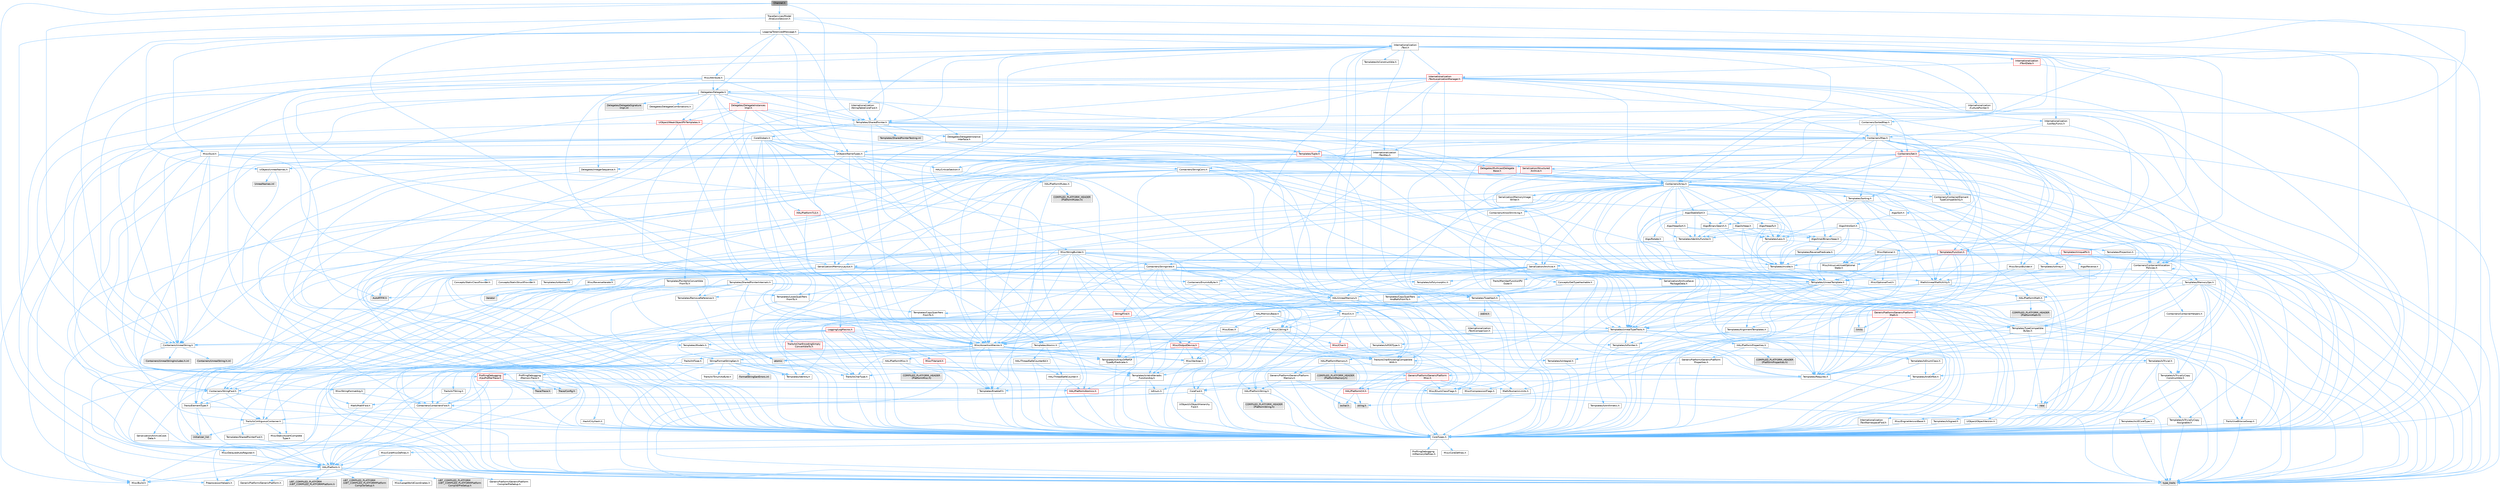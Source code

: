 digraph "Channel.h"
{
 // INTERACTIVE_SVG=YES
 // LATEX_PDF_SIZE
  bgcolor="transparent";
  edge [fontname=Helvetica,fontsize=10,labelfontname=Helvetica,labelfontsize=10];
  node [fontname=Helvetica,fontsize=10,shape=box,height=0.2,width=0.4];
  Node1 [id="Node000001",label="Channel.h",height=0.2,width=0.4,color="gray40", fillcolor="grey60", style="filled", fontcolor="black",tooltip=" "];
  Node1 -> Node2 [id="edge1_Node000001_Node000002",color="steelblue1",style="solid",tooltip=" "];
  Node2 [id="Node000002",label="HAL/Platform.h",height=0.2,width=0.4,color="grey40", fillcolor="white", style="filled",URL="$d9/dd0/Platform_8h.html",tooltip=" "];
  Node2 -> Node3 [id="edge2_Node000002_Node000003",color="steelblue1",style="solid",tooltip=" "];
  Node3 [id="Node000003",label="Misc/Build.h",height=0.2,width=0.4,color="grey40", fillcolor="white", style="filled",URL="$d3/dbb/Build_8h.html",tooltip=" "];
  Node2 -> Node4 [id="edge3_Node000002_Node000004",color="steelblue1",style="solid",tooltip=" "];
  Node4 [id="Node000004",label="Misc/LargeWorldCoordinates.h",height=0.2,width=0.4,color="grey40", fillcolor="white", style="filled",URL="$d2/dcb/LargeWorldCoordinates_8h.html",tooltip=" "];
  Node2 -> Node5 [id="edge4_Node000002_Node000005",color="steelblue1",style="solid",tooltip=" "];
  Node5 [id="Node000005",label="type_traits",height=0.2,width=0.4,color="grey60", fillcolor="#E0E0E0", style="filled",tooltip=" "];
  Node2 -> Node6 [id="edge5_Node000002_Node000006",color="steelblue1",style="solid",tooltip=" "];
  Node6 [id="Node000006",label="PreprocessorHelpers.h",height=0.2,width=0.4,color="grey40", fillcolor="white", style="filled",URL="$db/ddb/PreprocessorHelpers_8h.html",tooltip=" "];
  Node2 -> Node7 [id="edge6_Node000002_Node000007",color="steelblue1",style="solid",tooltip=" "];
  Node7 [id="Node000007",label="UBT_COMPILED_PLATFORM\l/UBT_COMPILED_PLATFORMPlatform\lCompilerPreSetup.h",height=0.2,width=0.4,color="grey60", fillcolor="#E0E0E0", style="filled",tooltip=" "];
  Node2 -> Node8 [id="edge7_Node000002_Node000008",color="steelblue1",style="solid",tooltip=" "];
  Node8 [id="Node000008",label="GenericPlatform/GenericPlatform\lCompilerPreSetup.h",height=0.2,width=0.4,color="grey40", fillcolor="white", style="filled",URL="$d9/dc8/GenericPlatformCompilerPreSetup_8h.html",tooltip=" "];
  Node2 -> Node9 [id="edge8_Node000002_Node000009",color="steelblue1",style="solid",tooltip=" "];
  Node9 [id="Node000009",label="GenericPlatform/GenericPlatform.h",height=0.2,width=0.4,color="grey40", fillcolor="white", style="filled",URL="$d6/d84/GenericPlatform_8h.html",tooltip=" "];
  Node2 -> Node10 [id="edge9_Node000002_Node000010",color="steelblue1",style="solid",tooltip=" "];
  Node10 [id="Node000010",label="UBT_COMPILED_PLATFORM\l/UBT_COMPILED_PLATFORMPlatform.h",height=0.2,width=0.4,color="grey60", fillcolor="#E0E0E0", style="filled",tooltip=" "];
  Node2 -> Node11 [id="edge10_Node000002_Node000011",color="steelblue1",style="solid",tooltip=" "];
  Node11 [id="Node000011",label="UBT_COMPILED_PLATFORM\l/UBT_COMPILED_PLATFORMPlatform\lCompilerSetup.h",height=0.2,width=0.4,color="grey60", fillcolor="#E0E0E0", style="filled",tooltip=" "];
  Node1 -> Node12 [id="edge11_Node000001_Node000012",color="steelblue1",style="solid",tooltip=" "];
  Node12 [id="Node000012",label="Containers/Array.h",height=0.2,width=0.4,color="grey40", fillcolor="white", style="filled",URL="$df/dd0/Array_8h.html",tooltip=" "];
  Node12 -> Node13 [id="edge12_Node000012_Node000013",color="steelblue1",style="solid",tooltip=" "];
  Node13 [id="Node000013",label="CoreTypes.h",height=0.2,width=0.4,color="grey40", fillcolor="white", style="filled",URL="$dc/dec/CoreTypes_8h.html",tooltip=" "];
  Node13 -> Node2 [id="edge13_Node000013_Node000002",color="steelblue1",style="solid",tooltip=" "];
  Node13 -> Node14 [id="edge14_Node000013_Node000014",color="steelblue1",style="solid",tooltip=" "];
  Node14 [id="Node000014",label="ProfilingDebugging\l/UMemoryDefines.h",height=0.2,width=0.4,color="grey40", fillcolor="white", style="filled",URL="$d2/da2/UMemoryDefines_8h.html",tooltip=" "];
  Node13 -> Node15 [id="edge15_Node000013_Node000015",color="steelblue1",style="solid",tooltip=" "];
  Node15 [id="Node000015",label="Misc/CoreMiscDefines.h",height=0.2,width=0.4,color="grey40", fillcolor="white", style="filled",URL="$da/d38/CoreMiscDefines_8h.html",tooltip=" "];
  Node15 -> Node2 [id="edge16_Node000015_Node000002",color="steelblue1",style="solid",tooltip=" "];
  Node15 -> Node6 [id="edge17_Node000015_Node000006",color="steelblue1",style="solid",tooltip=" "];
  Node13 -> Node16 [id="edge18_Node000013_Node000016",color="steelblue1",style="solid",tooltip=" "];
  Node16 [id="Node000016",label="Misc/CoreDefines.h",height=0.2,width=0.4,color="grey40", fillcolor="white", style="filled",URL="$d3/dd2/CoreDefines_8h.html",tooltip=" "];
  Node12 -> Node17 [id="edge19_Node000012_Node000017",color="steelblue1",style="solid",tooltip=" "];
  Node17 [id="Node000017",label="Misc/AssertionMacros.h",height=0.2,width=0.4,color="grey40", fillcolor="white", style="filled",URL="$d0/dfa/AssertionMacros_8h.html",tooltip=" "];
  Node17 -> Node13 [id="edge20_Node000017_Node000013",color="steelblue1",style="solid",tooltip=" "];
  Node17 -> Node2 [id="edge21_Node000017_Node000002",color="steelblue1",style="solid",tooltip=" "];
  Node17 -> Node18 [id="edge22_Node000017_Node000018",color="steelblue1",style="solid",tooltip=" "];
  Node18 [id="Node000018",label="HAL/PlatformMisc.h",height=0.2,width=0.4,color="grey40", fillcolor="white", style="filled",URL="$d0/df5/PlatformMisc_8h.html",tooltip=" "];
  Node18 -> Node13 [id="edge23_Node000018_Node000013",color="steelblue1",style="solid",tooltip=" "];
  Node18 -> Node19 [id="edge24_Node000018_Node000019",color="steelblue1",style="solid",tooltip=" "];
  Node19 [id="Node000019",label="GenericPlatform/GenericPlatform\lMisc.h",height=0.2,width=0.4,color="red", fillcolor="#FFF0F0", style="filled",URL="$db/d9a/GenericPlatformMisc_8h.html",tooltip=" "];
  Node19 -> Node20 [id="edge25_Node000019_Node000020",color="steelblue1",style="solid",tooltip=" "];
  Node20 [id="Node000020",label="Containers/StringFwd.h",height=0.2,width=0.4,color="grey40", fillcolor="white", style="filled",URL="$df/d37/StringFwd_8h.html",tooltip=" "];
  Node20 -> Node13 [id="edge26_Node000020_Node000013",color="steelblue1",style="solid",tooltip=" "];
  Node20 -> Node21 [id="edge27_Node000020_Node000021",color="steelblue1",style="solid",tooltip=" "];
  Node21 [id="Node000021",label="Traits/ElementType.h",height=0.2,width=0.4,color="grey40", fillcolor="white", style="filled",URL="$d5/d4f/ElementType_8h.html",tooltip=" "];
  Node21 -> Node2 [id="edge28_Node000021_Node000002",color="steelblue1",style="solid",tooltip=" "];
  Node21 -> Node22 [id="edge29_Node000021_Node000022",color="steelblue1",style="solid",tooltip=" "];
  Node22 [id="Node000022",label="initializer_list",height=0.2,width=0.4,color="grey60", fillcolor="#E0E0E0", style="filled",tooltip=" "];
  Node21 -> Node5 [id="edge30_Node000021_Node000005",color="steelblue1",style="solid",tooltip=" "];
  Node20 -> Node23 [id="edge31_Node000020_Node000023",color="steelblue1",style="solid",tooltip=" "];
  Node23 [id="Node000023",label="Traits/IsContiguousContainer.h",height=0.2,width=0.4,color="grey40", fillcolor="white", style="filled",URL="$d5/d3c/IsContiguousContainer_8h.html",tooltip=" "];
  Node23 -> Node13 [id="edge32_Node000023_Node000013",color="steelblue1",style="solid",tooltip=" "];
  Node23 -> Node24 [id="edge33_Node000023_Node000024",color="steelblue1",style="solid",tooltip=" "];
  Node24 [id="Node000024",label="Misc/StaticAssertComplete\lType.h",height=0.2,width=0.4,color="grey40", fillcolor="white", style="filled",URL="$d5/d4e/StaticAssertCompleteType_8h.html",tooltip=" "];
  Node23 -> Node22 [id="edge34_Node000023_Node000022",color="steelblue1",style="solid",tooltip=" "];
  Node19 -> Node25 [id="edge35_Node000019_Node000025",color="steelblue1",style="solid",tooltip=" "];
  Node25 [id="Node000025",label="CoreFwd.h",height=0.2,width=0.4,color="grey40", fillcolor="white", style="filled",URL="$d1/d1e/CoreFwd_8h.html",tooltip=" "];
  Node25 -> Node13 [id="edge36_Node000025_Node000013",color="steelblue1",style="solid",tooltip=" "];
  Node25 -> Node26 [id="edge37_Node000025_Node000026",color="steelblue1",style="solid",tooltip=" "];
  Node26 [id="Node000026",label="Containers/ContainersFwd.h",height=0.2,width=0.4,color="grey40", fillcolor="white", style="filled",URL="$d4/d0a/ContainersFwd_8h.html",tooltip=" "];
  Node26 -> Node2 [id="edge38_Node000026_Node000002",color="steelblue1",style="solid",tooltip=" "];
  Node26 -> Node13 [id="edge39_Node000026_Node000013",color="steelblue1",style="solid",tooltip=" "];
  Node26 -> Node23 [id="edge40_Node000026_Node000023",color="steelblue1",style="solid",tooltip=" "];
  Node25 -> Node27 [id="edge41_Node000025_Node000027",color="steelblue1",style="solid",tooltip=" "];
  Node27 [id="Node000027",label="Math/MathFwd.h",height=0.2,width=0.4,color="grey40", fillcolor="white", style="filled",URL="$d2/d10/MathFwd_8h.html",tooltip=" "];
  Node27 -> Node2 [id="edge42_Node000027_Node000002",color="steelblue1",style="solid",tooltip=" "];
  Node25 -> Node28 [id="edge43_Node000025_Node000028",color="steelblue1",style="solid",tooltip=" "];
  Node28 [id="Node000028",label="UObject/UObjectHierarchy\lFwd.h",height=0.2,width=0.4,color="grey40", fillcolor="white", style="filled",URL="$d3/d13/UObjectHierarchyFwd_8h.html",tooltip=" "];
  Node19 -> Node13 [id="edge44_Node000019_Node000013",color="steelblue1",style="solid",tooltip=" "];
  Node19 -> Node30 [id="edge45_Node000019_Node000030",color="steelblue1",style="solid",tooltip=" "];
  Node30 [id="Node000030",label="HAL/PlatformCrt.h",height=0.2,width=0.4,color="red", fillcolor="#FFF0F0", style="filled",URL="$d8/d75/PlatformCrt_8h.html",tooltip=" "];
  Node30 -> Node31 [id="edge46_Node000030_Node000031",color="steelblue1",style="solid",tooltip=" "];
  Node31 [id="Node000031",label="new",height=0.2,width=0.4,color="grey60", fillcolor="#E0E0E0", style="filled",tooltip=" "];
  Node30 -> Node32 [id="edge47_Node000030_Node000032",color="steelblue1",style="solid",tooltip=" "];
  Node32 [id="Node000032",label="wchar.h",height=0.2,width=0.4,color="grey60", fillcolor="#E0E0E0", style="filled",tooltip=" "];
  Node30 -> Node39 [id="edge48_Node000030_Node000039",color="steelblue1",style="solid",tooltip=" "];
  Node39 [id="Node000039",label="string.h",height=0.2,width=0.4,color="grey60", fillcolor="#E0E0E0", style="filled",tooltip=" "];
  Node19 -> Node40 [id="edge49_Node000019_Node000040",color="steelblue1",style="solid",tooltip=" "];
  Node40 [id="Node000040",label="Math/NumericLimits.h",height=0.2,width=0.4,color="grey40", fillcolor="white", style="filled",URL="$df/d1b/NumericLimits_8h.html",tooltip=" "];
  Node40 -> Node13 [id="edge50_Node000040_Node000013",color="steelblue1",style="solid",tooltip=" "];
  Node19 -> Node41 [id="edge51_Node000019_Node000041",color="steelblue1",style="solid",tooltip=" "];
  Node41 [id="Node000041",label="Misc/CompressionFlags.h",height=0.2,width=0.4,color="grey40", fillcolor="white", style="filled",URL="$d9/d76/CompressionFlags_8h.html",tooltip=" "];
  Node19 -> Node42 [id="edge52_Node000019_Node000042",color="steelblue1",style="solid",tooltip=" "];
  Node42 [id="Node000042",label="Misc/EnumClassFlags.h",height=0.2,width=0.4,color="grey40", fillcolor="white", style="filled",URL="$d8/de7/EnumClassFlags_8h.html",tooltip=" "];
  Node18 -> Node45 [id="edge53_Node000018_Node000045",color="steelblue1",style="solid",tooltip=" "];
  Node45 [id="Node000045",label="COMPILED_PLATFORM_HEADER\l(PlatformMisc.h)",height=0.2,width=0.4,color="grey60", fillcolor="#E0E0E0", style="filled",tooltip=" "];
  Node18 -> Node46 [id="edge54_Node000018_Node000046",color="steelblue1",style="solid",tooltip=" "];
  Node46 [id="Node000046",label="ProfilingDebugging\l/CpuProfilerTrace.h",height=0.2,width=0.4,color="red", fillcolor="#FFF0F0", style="filled",URL="$da/dcb/CpuProfilerTrace_8h.html",tooltip=" "];
  Node46 -> Node13 [id="edge55_Node000046_Node000013",color="steelblue1",style="solid",tooltip=" "];
  Node46 -> Node26 [id="edge56_Node000046_Node000026",color="steelblue1",style="solid",tooltip=" "];
  Node46 -> Node47 [id="edge57_Node000046_Node000047",color="steelblue1",style="solid",tooltip=" "];
  Node47 [id="Node000047",label="HAL/PlatformAtomics.h",height=0.2,width=0.4,color="red", fillcolor="#FFF0F0", style="filled",URL="$d3/d36/PlatformAtomics_8h.html",tooltip=" "];
  Node47 -> Node13 [id="edge58_Node000047_Node000013",color="steelblue1",style="solid",tooltip=" "];
  Node46 -> Node6 [id="edge59_Node000046_Node000006",color="steelblue1",style="solid",tooltip=" "];
  Node46 -> Node3 [id="edge60_Node000046_Node000003",color="steelblue1",style="solid",tooltip=" "];
  Node46 -> Node50 [id="edge61_Node000046_Node000050",color="steelblue1",style="solid",tooltip=" "];
  Node50 [id="Node000050",label="Trace/Config.h",height=0.2,width=0.4,color="grey60", fillcolor="#E0E0E0", style="filled",tooltip=" "];
  Node46 -> Node53 [id="edge62_Node000046_Node000053",color="steelblue1",style="solid",tooltip=" "];
  Node53 [id="Node000053",label="Trace/Trace.h",height=0.2,width=0.4,color="grey60", fillcolor="#E0E0E0", style="filled",tooltip=" "];
  Node17 -> Node6 [id="edge63_Node000017_Node000006",color="steelblue1",style="solid",tooltip=" "];
  Node17 -> Node54 [id="edge64_Node000017_Node000054",color="steelblue1",style="solid",tooltip=" "];
  Node54 [id="Node000054",label="Templates/EnableIf.h",height=0.2,width=0.4,color="grey40", fillcolor="white", style="filled",URL="$d7/d60/EnableIf_8h.html",tooltip=" "];
  Node54 -> Node13 [id="edge65_Node000054_Node000013",color="steelblue1",style="solid",tooltip=" "];
  Node17 -> Node55 [id="edge66_Node000017_Node000055",color="steelblue1",style="solid",tooltip=" "];
  Node55 [id="Node000055",label="Templates/IsArrayOrRefOf\lTypeByPredicate.h",height=0.2,width=0.4,color="grey40", fillcolor="white", style="filled",URL="$d6/da1/IsArrayOrRefOfTypeByPredicate_8h.html",tooltip=" "];
  Node55 -> Node13 [id="edge67_Node000055_Node000013",color="steelblue1",style="solid",tooltip=" "];
  Node17 -> Node56 [id="edge68_Node000017_Node000056",color="steelblue1",style="solid",tooltip=" "];
  Node56 [id="Node000056",label="Templates/IsValidVariadic\lFunctionArg.h",height=0.2,width=0.4,color="grey40", fillcolor="white", style="filled",URL="$d0/dc8/IsValidVariadicFunctionArg_8h.html",tooltip=" "];
  Node56 -> Node13 [id="edge69_Node000056_Node000013",color="steelblue1",style="solid",tooltip=" "];
  Node56 -> Node57 [id="edge70_Node000056_Node000057",color="steelblue1",style="solid",tooltip=" "];
  Node57 [id="Node000057",label="IsEnum.h",height=0.2,width=0.4,color="grey40", fillcolor="white", style="filled",URL="$d4/de5/IsEnum_8h.html",tooltip=" "];
  Node56 -> Node5 [id="edge71_Node000056_Node000005",color="steelblue1",style="solid",tooltip=" "];
  Node17 -> Node58 [id="edge72_Node000017_Node000058",color="steelblue1",style="solid",tooltip=" "];
  Node58 [id="Node000058",label="Traits/IsCharEncodingCompatible\lWith.h",height=0.2,width=0.4,color="grey40", fillcolor="white", style="filled",URL="$df/dd1/IsCharEncodingCompatibleWith_8h.html",tooltip=" "];
  Node58 -> Node5 [id="edge73_Node000058_Node000005",color="steelblue1",style="solid",tooltip=" "];
  Node58 -> Node59 [id="edge74_Node000058_Node000059",color="steelblue1",style="solid",tooltip=" "];
  Node59 [id="Node000059",label="Traits/IsCharType.h",height=0.2,width=0.4,color="grey40", fillcolor="white", style="filled",URL="$db/d51/IsCharType_8h.html",tooltip=" "];
  Node59 -> Node13 [id="edge75_Node000059_Node000013",color="steelblue1",style="solid",tooltip=" "];
  Node17 -> Node60 [id="edge76_Node000017_Node000060",color="steelblue1",style="solid",tooltip=" "];
  Node60 [id="Node000060",label="Misc/VarArgs.h",height=0.2,width=0.4,color="grey40", fillcolor="white", style="filled",URL="$d5/d6f/VarArgs_8h.html",tooltip=" "];
  Node60 -> Node13 [id="edge77_Node000060_Node000013",color="steelblue1",style="solid",tooltip=" "];
  Node17 -> Node61 [id="edge78_Node000017_Node000061",color="steelblue1",style="solid",tooltip=" "];
  Node61 [id="Node000061",label="String/FormatStringSan.h",height=0.2,width=0.4,color="grey40", fillcolor="white", style="filled",URL="$d3/d8b/FormatStringSan_8h.html",tooltip=" "];
  Node61 -> Node5 [id="edge79_Node000061_Node000005",color="steelblue1",style="solid",tooltip=" "];
  Node61 -> Node13 [id="edge80_Node000061_Node000013",color="steelblue1",style="solid",tooltip=" "];
  Node61 -> Node62 [id="edge81_Node000061_Node000062",color="steelblue1",style="solid",tooltip=" "];
  Node62 [id="Node000062",label="Templates/Requires.h",height=0.2,width=0.4,color="grey40", fillcolor="white", style="filled",URL="$dc/d96/Requires_8h.html",tooltip=" "];
  Node62 -> Node54 [id="edge82_Node000062_Node000054",color="steelblue1",style="solid",tooltip=" "];
  Node62 -> Node5 [id="edge83_Node000062_Node000005",color="steelblue1",style="solid",tooltip=" "];
  Node61 -> Node63 [id="edge84_Node000061_Node000063",color="steelblue1",style="solid",tooltip=" "];
  Node63 [id="Node000063",label="Templates/Identity.h",height=0.2,width=0.4,color="grey40", fillcolor="white", style="filled",URL="$d0/dd5/Identity_8h.html",tooltip=" "];
  Node61 -> Node56 [id="edge85_Node000061_Node000056",color="steelblue1",style="solid",tooltip=" "];
  Node61 -> Node59 [id="edge86_Node000061_Node000059",color="steelblue1",style="solid",tooltip=" "];
  Node61 -> Node64 [id="edge87_Node000061_Node000064",color="steelblue1",style="solid",tooltip=" "];
  Node64 [id="Node000064",label="Traits/IsTEnumAsByte.h",height=0.2,width=0.4,color="grey40", fillcolor="white", style="filled",URL="$d1/de6/IsTEnumAsByte_8h.html",tooltip=" "];
  Node61 -> Node65 [id="edge88_Node000061_Node000065",color="steelblue1",style="solid",tooltip=" "];
  Node65 [id="Node000065",label="Traits/IsTString.h",height=0.2,width=0.4,color="grey40", fillcolor="white", style="filled",URL="$d0/df8/IsTString_8h.html",tooltip=" "];
  Node65 -> Node26 [id="edge89_Node000065_Node000026",color="steelblue1",style="solid",tooltip=" "];
  Node61 -> Node26 [id="edge90_Node000061_Node000026",color="steelblue1",style="solid",tooltip=" "];
  Node61 -> Node66 [id="edge91_Node000061_Node000066",color="steelblue1",style="solid",tooltip=" "];
  Node66 [id="Node000066",label="FormatStringSanErrors.inl",height=0.2,width=0.4,color="grey60", fillcolor="#E0E0E0", style="filled",tooltip=" "];
  Node17 -> Node67 [id="edge92_Node000017_Node000067",color="steelblue1",style="solid",tooltip=" "];
  Node67 [id="Node000067",label="atomic",height=0.2,width=0.4,color="grey60", fillcolor="#E0E0E0", style="filled",tooltip=" "];
  Node12 -> Node68 [id="edge93_Node000012_Node000068",color="steelblue1",style="solid",tooltip=" "];
  Node68 [id="Node000068",label="Misc/IntrusiveUnsetOptional\lState.h",height=0.2,width=0.4,color="grey40", fillcolor="white", style="filled",URL="$d2/d0a/IntrusiveUnsetOptionalState_8h.html",tooltip=" "];
  Node68 -> Node69 [id="edge94_Node000068_Node000069",color="steelblue1",style="solid",tooltip=" "];
  Node69 [id="Node000069",label="Misc/OptionalFwd.h",height=0.2,width=0.4,color="grey40", fillcolor="white", style="filled",URL="$dc/d50/OptionalFwd_8h.html",tooltip=" "];
  Node12 -> Node70 [id="edge95_Node000012_Node000070",color="steelblue1",style="solid",tooltip=" "];
  Node70 [id="Node000070",label="Misc/ReverseIterate.h",height=0.2,width=0.4,color="grey40", fillcolor="white", style="filled",URL="$db/de3/ReverseIterate_8h.html",tooltip=" "];
  Node70 -> Node2 [id="edge96_Node000070_Node000002",color="steelblue1",style="solid",tooltip=" "];
  Node70 -> Node71 [id="edge97_Node000070_Node000071",color="steelblue1",style="solid",tooltip=" "];
  Node71 [id="Node000071",label="iterator",height=0.2,width=0.4,color="grey60", fillcolor="#E0E0E0", style="filled",tooltip=" "];
  Node12 -> Node72 [id="edge98_Node000012_Node000072",color="steelblue1",style="solid",tooltip=" "];
  Node72 [id="Node000072",label="HAL/UnrealMemory.h",height=0.2,width=0.4,color="grey40", fillcolor="white", style="filled",URL="$d9/d96/UnrealMemory_8h.html",tooltip=" "];
  Node72 -> Node13 [id="edge99_Node000072_Node000013",color="steelblue1",style="solid",tooltip=" "];
  Node72 -> Node73 [id="edge100_Node000072_Node000073",color="steelblue1",style="solid",tooltip=" "];
  Node73 [id="Node000073",label="GenericPlatform/GenericPlatform\lMemory.h",height=0.2,width=0.4,color="grey40", fillcolor="white", style="filled",URL="$dd/d22/GenericPlatformMemory_8h.html",tooltip=" "];
  Node73 -> Node25 [id="edge101_Node000073_Node000025",color="steelblue1",style="solid",tooltip=" "];
  Node73 -> Node13 [id="edge102_Node000073_Node000013",color="steelblue1",style="solid",tooltip=" "];
  Node73 -> Node74 [id="edge103_Node000073_Node000074",color="steelblue1",style="solid",tooltip=" "];
  Node74 [id="Node000074",label="HAL/PlatformString.h",height=0.2,width=0.4,color="grey40", fillcolor="white", style="filled",URL="$db/db5/PlatformString_8h.html",tooltip=" "];
  Node74 -> Node13 [id="edge104_Node000074_Node000013",color="steelblue1",style="solid",tooltip=" "];
  Node74 -> Node75 [id="edge105_Node000074_Node000075",color="steelblue1",style="solid",tooltip=" "];
  Node75 [id="Node000075",label="COMPILED_PLATFORM_HEADER\l(PlatformString.h)",height=0.2,width=0.4,color="grey60", fillcolor="#E0E0E0", style="filled",tooltip=" "];
  Node73 -> Node39 [id="edge106_Node000073_Node000039",color="steelblue1",style="solid",tooltip=" "];
  Node73 -> Node32 [id="edge107_Node000073_Node000032",color="steelblue1",style="solid",tooltip=" "];
  Node72 -> Node76 [id="edge108_Node000072_Node000076",color="steelblue1",style="solid",tooltip=" "];
  Node76 [id="Node000076",label="HAL/MemoryBase.h",height=0.2,width=0.4,color="grey40", fillcolor="white", style="filled",URL="$d6/d9f/MemoryBase_8h.html",tooltip=" "];
  Node76 -> Node13 [id="edge109_Node000076_Node000013",color="steelblue1",style="solid",tooltip=" "];
  Node76 -> Node47 [id="edge110_Node000076_Node000047",color="steelblue1",style="solid",tooltip=" "];
  Node76 -> Node30 [id="edge111_Node000076_Node000030",color="steelblue1",style="solid",tooltip=" "];
  Node76 -> Node77 [id="edge112_Node000076_Node000077",color="steelblue1",style="solid",tooltip=" "];
  Node77 [id="Node000077",label="Misc/Exec.h",height=0.2,width=0.4,color="grey40", fillcolor="white", style="filled",URL="$de/ddb/Exec_8h.html",tooltip=" "];
  Node77 -> Node13 [id="edge113_Node000077_Node000013",color="steelblue1",style="solid",tooltip=" "];
  Node77 -> Node17 [id="edge114_Node000077_Node000017",color="steelblue1",style="solid",tooltip=" "];
  Node76 -> Node78 [id="edge115_Node000076_Node000078",color="steelblue1",style="solid",tooltip=" "];
  Node78 [id="Node000078",label="Misc/OutputDevice.h",height=0.2,width=0.4,color="red", fillcolor="#FFF0F0", style="filled",URL="$d7/d32/OutputDevice_8h.html",tooltip=" "];
  Node78 -> Node25 [id="edge116_Node000078_Node000025",color="steelblue1",style="solid",tooltip=" "];
  Node78 -> Node13 [id="edge117_Node000078_Node000013",color="steelblue1",style="solid",tooltip=" "];
  Node78 -> Node60 [id="edge118_Node000078_Node000060",color="steelblue1",style="solid",tooltip=" "];
  Node78 -> Node55 [id="edge119_Node000078_Node000055",color="steelblue1",style="solid",tooltip=" "];
  Node78 -> Node56 [id="edge120_Node000078_Node000056",color="steelblue1",style="solid",tooltip=" "];
  Node78 -> Node58 [id="edge121_Node000078_Node000058",color="steelblue1",style="solid",tooltip=" "];
  Node76 -> Node80 [id="edge122_Node000076_Node000080",color="steelblue1",style="solid",tooltip=" "];
  Node80 [id="Node000080",label="Templates/Atomic.h",height=0.2,width=0.4,color="grey40", fillcolor="white", style="filled",URL="$d3/d91/Atomic_8h.html",tooltip=" "];
  Node80 -> Node81 [id="edge123_Node000080_Node000081",color="steelblue1",style="solid",tooltip=" "];
  Node81 [id="Node000081",label="HAL/ThreadSafeCounter.h",height=0.2,width=0.4,color="grey40", fillcolor="white", style="filled",URL="$dc/dc9/ThreadSafeCounter_8h.html",tooltip=" "];
  Node81 -> Node13 [id="edge124_Node000081_Node000013",color="steelblue1",style="solid",tooltip=" "];
  Node81 -> Node47 [id="edge125_Node000081_Node000047",color="steelblue1",style="solid",tooltip=" "];
  Node80 -> Node82 [id="edge126_Node000080_Node000082",color="steelblue1",style="solid",tooltip=" "];
  Node82 [id="Node000082",label="HAL/ThreadSafeCounter64.h",height=0.2,width=0.4,color="grey40", fillcolor="white", style="filled",URL="$d0/d12/ThreadSafeCounter64_8h.html",tooltip=" "];
  Node82 -> Node13 [id="edge127_Node000082_Node000013",color="steelblue1",style="solid",tooltip=" "];
  Node82 -> Node81 [id="edge128_Node000082_Node000081",color="steelblue1",style="solid",tooltip=" "];
  Node80 -> Node83 [id="edge129_Node000080_Node000083",color="steelblue1",style="solid",tooltip=" "];
  Node83 [id="Node000083",label="Templates/IsIntegral.h",height=0.2,width=0.4,color="grey40", fillcolor="white", style="filled",URL="$da/d64/IsIntegral_8h.html",tooltip=" "];
  Node83 -> Node13 [id="edge130_Node000083_Node000013",color="steelblue1",style="solid",tooltip=" "];
  Node80 -> Node84 [id="edge131_Node000080_Node000084",color="steelblue1",style="solid",tooltip=" "];
  Node84 [id="Node000084",label="Templates/IsTrivial.h",height=0.2,width=0.4,color="grey40", fillcolor="white", style="filled",URL="$da/d4c/IsTrivial_8h.html",tooltip=" "];
  Node84 -> Node85 [id="edge132_Node000084_Node000085",color="steelblue1",style="solid",tooltip=" "];
  Node85 [id="Node000085",label="Templates/AndOrNot.h",height=0.2,width=0.4,color="grey40", fillcolor="white", style="filled",URL="$db/d0a/AndOrNot_8h.html",tooltip=" "];
  Node85 -> Node13 [id="edge133_Node000085_Node000013",color="steelblue1",style="solid",tooltip=" "];
  Node84 -> Node86 [id="edge134_Node000084_Node000086",color="steelblue1",style="solid",tooltip=" "];
  Node86 [id="Node000086",label="Templates/IsTriviallyCopy\lConstructible.h",height=0.2,width=0.4,color="grey40", fillcolor="white", style="filled",URL="$d3/d78/IsTriviallyCopyConstructible_8h.html",tooltip=" "];
  Node86 -> Node13 [id="edge135_Node000086_Node000013",color="steelblue1",style="solid",tooltip=" "];
  Node86 -> Node5 [id="edge136_Node000086_Node000005",color="steelblue1",style="solid",tooltip=" "];
  Node84 -> Node87 [id="edge137_Node000084_Node000087",color="steelblue1",style="solid",tooltip=" "];
  Node87 [id="Node000087",label="Templates/IsTriviallyCopy\lAssignable.h",height=0.2,width=0.4,color="grey40", fillcolor="white", style="filled",URL="$d2/df2/IsTriviallyCopyAssignable_8h.html",tooltip=" "];
  Node87 -> Node13 [id="edge138_Node000087_Node000013",color="steelblue1",style="solid",tooltip=" "];
  Node87 -> Node5 [id="edge139_Node000087_Node000005",color="steelblue1",style="solid",tooltip=" "];
  Node84 -> Node5 [id="edge140_Node000084_Node000005",color="steelblue1",style="solid",tooltip=" "];
  Node80 -> Node88 [id="edge141_Node000080_Node000088",color="steelblue1",style="solid",tooltip=" "];
  Node88 [id="Node000088",label="Traits/IntType.h",height=0.2,width=0.4,color="grey40", fillcolor="white", style="filled",URL="$d7/deb/IntType_8h.html",tooltip=" "];
  Node88 -> Node2 [id="edge142_Node000088_Node000002",color="steelblue1",style="solid",tooltip=" "];
  Node80 -> Node67 [id="edge143_Node000080_Node000067",color="steelblue1",style="solid",tooltip=" "];
  Node72 -> Node89 [id="edge144_Node000072_Node000089",color="steelblue1",style="solid",tooltip=" "];
  Node89 [id="Node000089",label="HAL/PlatformMemory.h",height=0.2,width=0.4,color="grey40", fillcolor="white", style="filled",URL="$de/d68/PlatformMemory_8h.html",tooltip=" "];
  Node89 -> Node13 [id="edge145_Node000089_Node000013",color="steelblue1",style="solid",tooltip=" "];
  Node89 -> Node73 [id="edge146_Node000089_Node000073",color="steelblue1",style="solid",tooltip=" "];
  Node89 -> Node90 [id="edge147_Node000089_Node000090",color="steelblue1",style="solid",tooltip=" "];
  Node90 [id="Node000090",label="COMPILED_PLATFORM_HEADER\l(PlatformMemory.h)",height=0.2,width=0.4,color="grey60", fillcolor="#E0E0E0", style="filled",tooltip=" "];
  Node72 -> Node91 [id="edge148_Node000072_Node000091",color="steelblue1",style="solid",tooltip=" "];
  Node91 [id="Node000091",label="ProfilingDebugging\l/MemoryTrace.h",height=0.2,width=0.4,color="grey40", fillcolor="white", style="filled",URL="$da/dd7/MemoryTrace_8h.html",tooltip=" "];
  Node91 -> Node2 [id="edge149_Node000091_Node000002",color="steelblue1",style="solid",tooltip=" "];
  Node91 -> Node42 [id="edge150_Node000091_Node000042",color="steelblue1",style="solid",tooltip=" "];
  Node91 -> Node50 [id="edge151_Node000091_Node000050",color="steelblue1",style="solid",tooltip=" "];
  Node91 -> Node53 [id="edge152_Node000091_Node000053",color="steelblue1",style="solid",tooltip=" "];
  Node72 -> Node92 [id="edge153_Node000072_Node000092",color="steelblue1",style="solid",tooltip=" "];
  Node92 [id="Node000092",label="Templates/IsPointer.h",height=0.2,width=0.4,color="grey40", fillcolor="white", style="filled",URL="$d7/d05/IsPointer_8h.html",tooltip=" "];
  Node92 -> Node13 [id="edge154_Node000092_Node000013",color="steelblue1",style="solid",tooltip=" "];
  Node12 -> Node93 [id="edge155_Node000012_Node000093",color="steelblue1",style="solid",tooltip=" "];
  Node93 [id="Node000093",label="Templates/UnrealTypeTraits.h",height=0.2,width=0.4,color="grey40", fillcolor="white", style="filled",URL="$d2/d2d/UnrealTypeTraits_8h.html",tooltip=" "];
  Node93 -> Node13 [id="edge156_Node000093_Node000013",color="steelblue1",style="solid",tooltip=" "];
  Node93 -> Node92 [id="edge157_Node000093_Node000092",color="steelblue1",style="solid",tooltip=" "];
  Node93 -> Node17 [id="edge158_Node000093_Node000017",color="steelblue1",style="solid",tooltip=" "];
  Node93 -> Node85 [id="edge159_Node000093_Node000085",color="steelblue1",style="solid",tooltip=" "];
  Node93 -> Node54 [id="edge160_Node000093_Node000054",color="steelblue1",style="solid",tooltip=" "];
  Node93 -> Node94 [id="edge161_Node000093_Node000094",color="steelblue1",style="solid",tooltip=" "];
  Node94 [id="Node000094",label="Templates/IsArithmetic.h",height=0.2,width=0.4,color="grey40", fillcolor="white", style="filled",URL="$d2/d5d/IsArithmetic_8h.html",tooltip=" "];
  Node94 -> Node13 [id="edge162_Node000094_Node000013",color="steelblue1",style="solid",tooltip=" "];
  Node93 -> Node57 [id="edge163_Node000093_Node000057",color="steelblue1",style="solid",tooltip=" "];
  Node93 -> Node95 [id="edge164_Node000093_Node000095",color="steelblue1",style="solid",tooltip=" "];
  Node95 [id="Node000095",label="Templates/Models.h",height=0.2,width=0.4,color="grey40", fillcolor="white", style="filled",URL="$d3/d0c/Models_8h.html",tooltip=" "];
  Node95 -> Node63 [id="edge165_Node000095_Node000063",color="steelblue1",style="solid",tooltip=" "];
  Node93 -> Node96 [id="edge166_Node000093_Node000096",color="steelblue1",style="solid",tooltip=" "];
  Node96 [id="Node000096",label="Templates/IsPODType.h",height=0.2,width=0.4,color="grey40", fillcolor="white", style="filled",URL="$d7/db1/IsPODType_8h.html",tooltip=" "];
  Node96 -> Node13 [id="edge167_Node000096_Node000013",color="steelblue1",style="solid",tooltip=" "];
  Node93 -> Node97 [id="edge168_Node000093_Node000097",color="steelblue1",style="solid",tooltip=" "];
  Node97 [id="Node000097",label="Templates/IsUECoreType.h",height=0.2,width=0.4,color="grey40", fillcolor="white", style="filled",URL="$d1/db8/IsUECoreType_8h.html",tooltip=" "];
  Node97 -> Node13 [id="edge169_Node000097_Node000013",color="steelblue1",style="solid",tooltip=" "];
  Node97 -> Node5 [id="edge170_Node000097_Node000005",color="steelblue1",style="solid",tooltip=" "];
  Node93 -> Node86 [id="edge171_Node000093_Node000086",color="steelblue1",style="solid",tooltip=" "];
  Node12 -> Node98 [id="edge172_Node000012_Node000098",color="steelblue1",style="solid",tooltip=" "];
  Node98 [id="Node000098",label="Templates/UnrealTemplate.h",height=0.2,width=0.4,color="grey40", fillcolor="white", style="filled",URL="$d4/d24/UnrealTemplate_8h.html",tooltip=" "];
  Node98 -> Node13 [id="edge173_Node000098_Node000013",color="steelblue1",style="solid",tooltip=" "];
  Node98 -> Node92 [id="edge174_Node000098_Node000092",color="steelblue1",style="solid",tooltip=" "];
  Node98 -> Node72 [id="edge175_Node000098_Node000072",color="steelblue1",style="solid",tooltip=" "];
  Node98 -> Node99 [id="edge176_Node000098_Node000099",color="steelblue1",style="solid",tooltip=" "];
  Node99 [id="Node000099",label="Templates/CopyQualifiers\lAndRefsFromTo.h",height=0.2,width=0.4,color="grey40", fillcolor="white", style="filled",URL="$d3/db3/CopyQualifiersAndRefsFromTo_8h.html",tooltip=" "];
  Node99 -> Node100 [id="edge177_Node000099_Node000100",color="steelblue1",style="solid",tooltip=" "];
  Node100 [id="Node000100",label="Templates/CopyQualifiers\lFromTo.h",height=0.2,width=0.4,color="grey40", fillcolor="white", style="filled",URL="$d5/db4/CopyQualifiersFromTo_8h.html",tooltip=" "];
  Node98 -> Node93 [id="edge178_Node000098_Node000093",color="steelblue1",style="solid",tooltip=" "];
  Node98 -> Node101 [id="edge179_Node000098_Node000101",color="steelblue1",style="solid",tooltip=" "];
  Node101 [id="Node000101",label="Templates/RemoveReference.h",height=0.2,width=0.4,color="grey40", fillcolor="white", style="filled",URL="$da/dbe/RemoveReference_8h.html",tooltip=" "];
  Node101 -> Node13 [id="edge180_Node000101_Node000013",color="steelblue1",style="solid",tooltip=" "];
  Node98 -> Node62 [id="edge181_Node000098_Node000062",color="steelblue1",style="solid",tooltip=" "];
  Node98 -> Node102 [id="edge182_Node000098_Node000102",color="steelblue1",style="solid",tooltip=" "];
  Node102 [id="Node000102",label="Templates/TypeCompatible\lBytes.h",height=0.2,width=0.4,color="grey40", fillcolor="white", style="filled",URL="$df/d0a/TypeCompatibleBytes_8h.html",tooltip=" "];
  Node102 -> Node13 [id="edge183_Node000102_Node000013",color="steelblue1",style="solid",tooltip=" "];
  Node102 -> Node39 [id="edge184_Node000102_Node000039",color="steelblue1",style="solid",tooltip=" "];
  Node102 -> Node31 [id="edge185_Node000102_Node000031",color="steelblue1",style="solid",tooltip=" "];
  Node102 -> Node5 [id="edge186_Node000102_Node000005",color="steelblue1",style="solid",tooltip=" "];
  Node98 -> Node63 [id="edge187_Node000098_Node000063",color="steelblue1",style="solid",tooltip=" "];
  Node98 -> Node23 [id="edge188_Node000098_Node000023",color="steelblue1",style="solid",tooltip=" "];
  Node98 -> Node103 [id="edge189_Node000098_Node000103",color="steelblue1",style="solid",tooltip=" "];
  Node103 [id="Node000103",label="Traits/UseBitwiseSwap.h",height=0.2,width=0.4,color="grey40", fillcolor="white", style="filled",URL="$db/df3/UseBitwiseSwap_8h.html",tooltip=" "];
  Node103 -> Node13 [id="edge190_Node000103_Node000013",color="steelblue1",style="solid",tooltip=" "];
  Node103 -> Node5 [id="edge191_Node000103_Node000005",color="steelblue1",style="solid",tooltip=" "];
  Node98 -> Node5 [id="edge192_Node000098_Node000005",color="steelblue1",style="solid",tooltip=" "];
  Node12 -> Node104 [id="edge193_Node000012_Node000104",color="steelblue1",style="solid",tooltip=" "];
  Node104 [id="Node000104",label="Containers/AllowShrinking.h",height=0.2,width=0.4,color="grey40", fillcolor="white", style="filled",URL="$d7/d1a/AllowShrinking_8h.html",tooltip=" "];
  Node104 -> Node13 [id="edge194_Node000104_Node000013",color="steelblue1",style="solid",tooltip=" "];
  Node12 -> Node105 [id="edge195_Node000012_Node000105",color="steelblue1",style="solid",tooltip=" "];
  Node105 [id="Node000105",label="Containers/ContainerAllocation\lPolicies.h",height=0.2,width=0.4,color="grey40", fillcolor="white", style="filled",URL="$d7/dff/ContainerAllocationPolicies_8h.html",tooltip=" "];
  Node105 -> Node13 [id="edge196_Node000105_Node000013",color="steelblue1",style="solid",tooltip=" "];
  Node105 -> Node106 [id="edge197_Node000105_Node000106",color="steelblue1",style="solid",tooltip=" "];
  Node106 [id="Node000106",label="Containers/ContainerHelpers.h",height=0.2,width=0.4,color="grey40", fillcolor="white", style="filled",URL="$d7/d33/ContainerHelpers_8h.html",tooltip=" "];
  Node106 -> Node13 [id="edge198_Node000106_Node000013",color="steelblue1",style="solid",tooltip=" "];
  Node105 -> Node105 [id="edge199_Node000105_Node000105",color="steelblue1",style="solid",tooltip=" "];
  Node105 -> Node107 [id="edge200_Node000105_Node000107",color="steelblue1",style="solid",tooltip=" "];
  Node107 [id="Node000107",label="HAL/PlatformMath.h",height=0.2,width=0.4,color="grey40", fillcolor="white", style="filled",URL="$dc/d53/PlatformMath_8h.html",tooltip=" "];
  Node107 -> Node13 [id="edge201_Node000107_Node000013",color="steelblue1",style="solid",tooltip=" "];
  Node107 -> Node108 [id="edge202_Node000107_Node000108",color="steelblue1",style="solid",tooltip=" "];
  Node108 [id="Node000108",label="GenericPlatform/GenericPlatform\lMath.h",height=0.2,width=0.4,color="red", fillcolor="#FFF0F0", style="filled",URL="$d5/d79/GenericPlatformMath_8h.html",tooltip=" "];
  Node108 -> Node13 [id="edge203_Node000108_Node000013",color="steelblue1",style="solid",tooltip=" "];
  Node108 -> Node26 [id="edge204_Node000108_Node000026",color="steelblue1",style="solid",tooltip=" "];
  Node108 -> Node30 [id="edge205_Node000108_Node000030",color="steelblue1",style="solid",tooltip=" "];
  Node108 -> Node85 [id="edge206_Node000108_Node000085",color="steelblue1",style="solid",tooltip=" "];
  Node108 -> Node93 [id="edge207_Node000108_Node000093",color="steelblue1",style="solid",tooltip=" "];
  Node108 -> Node62 [id="edge208_Node000108_Node000062",color="steelblue1",style="solid",tooltip=" "];
  Node108 -> Node102 [id="edge209_Node000108_Node000102",color="steelblue1",style="solid",tooltip=" "];
  Node108 -> Node113 [id="edge210_Node000108_Node000113",color="steelblue1",style="solid",tooltip=" "];
  Node113 [id="Node000113",label="limits",height=0.2,width=0.4,color="grey60", fillcolor="#E0E0E0", style="filled",tooltip=" "];
  Node108 -> Node5 [id="edge211_Node000108_Node000005",color="steelblue1",style="solid",tooltip=" "];
  Node107 -> Node114 [id="edge212_Node000107_Node000114",color="steelblue1",style="solid",tooltip=" "];
  Node114 [id="Node000114",label="COMPILED_PLATFORM_HEADER\l(PlatformMath.h)",height=0.2,width=0.4,color="grey60", fillcolor="#E0E0E0", style="filled",tooltip=" "];
  Node105 -> Node72 [id="edge213_Node000105_Node000072",color="steelblue1",style="solid",tooltip=" "];
  Node105 -> Node40 [id="edge214_Node000105_Node000040",color="steelblue1",style="solid",tooltip=" "];
  Node105 -> Node17 [id="edge215_Node000105_Node000017",color="steelblue1",style="solid",tooltip=" "];
  Node105 -> Node115 [id="edge216_Node000105_Node000115",color="steelblue1",style="solid",tooltip=" "];
  Node115 [id="Node000115",label="Templates/IsPolymorphic.h",height=0.2,width=0.4,color="grey40", fillcolor="white", style="filled",URL="$dc/d20/IsPolymorphic_8h.html",tooltip=" "];
  Node105 -> Node116 [id="edge217_Node000105_Node000116",color="steelblue1",style="solid",tooltip=" "];
  Node116 [id="Node000116",label="Templates/MemoryOps.h",height=0.2,width=0.4,color="grey40", fillcolor="white", style="filled",URL="$db/dea/MemoryOps_8h.html",tooltip=" "];
  Node116 -> Node13 [id="edge218_Node000116_Node000013",color="steelblue1",style="solid",tooltip=" "];
  Node116 -> Node72 [id="edge219_Node000116_Node000072",color="steelblue1",style="solid",tooltip=" "];
  Node116 -> Node87 [id="edge220_Node000116_Node000087",color="steelblue1",style="solid",tooltip=" "];
  Node116 -> Node86 [id="edge221_Node000116_Node000086",color="steelblue1",style="solid",tooltip=" "];
  Node116 -> Node62 [id="edge222_Node000116_Node000062",color="steelblue1",style="solid",tooltip=" "];
  Node116 -> Node93 [id="edge223_Node000116_Node000093",color="steelblue1",style="solid",tooltip=" "];
  Node116 -> Node103 [id="edge224_Node000116_Node000103",color="steelblue1",style="solid",tooltip=" "];
  Node116 -> Node31 [id="edge225_Node000116_Node000031",color="steelblue1",style="solid",tooltip=" "];
  Node116 -> Node5 [id="edge226_Node000116_Node000005",color="steelblue1",style="solid",tooltip=" "];
  Node105 -> Node102 [id="edge227_Node000105_Node000102",color="steelblue1",style="solid",tooltip=" "];
  Node105 -> Node5 [id="edge228_Node000105_Node000005",color="steelblue1",style="solid",tooltip=" "];
  Node12 -> Node117 [id="edge229_Node000012_Node000117",color="steelblue1",style="solid",tooltip=" "];
  Node117 [id="Node000117",label="Containers/ContainerElement\lTypeCompatibility.h",height=0.2,width=0.4,color="grey40", fillcolor="white", style="filled",URL="$df/ddf/ContainerElementTypeCompatibility_8h.html",tooltip=" "];
  Node117 -> Node13 [id="edge230_Node000117_Node000013",color="steelblue1",style="solid",tooltip=" "];
  Node117 -> Node93 [id="edge231_Node000117_Node000093",color="steelblue1",style="solid",tooltip=" "];
  Node12 -> Node118 [id="edge232_Node000012_Node000118",color="steelblue1",style="solid",tooltip=" "];
  Node118 [id="Node000118",label="Serialization/Archive.h",height=0.2,width=0.4,color="grey40", fillcolor="white", style="filled",URL="$d7/d3b/Archive_8h.html",tooltip=" "];
  Node118 -> Node25 [id="edge233_Node000118_Node000025",color="steelblue1",style="solid",tooltip=" "];
  Node118 -> Node13 [id="edge234_Node000118_Node000013",color="steelblue1",style="solid",tooltip=" "];
  Node118 -> Node119 [id="edge235_Node000118_Node000119",color="steelblue1",style="solid",tooltip=" "];
  Node119 [id="Node000119",label="HAL/PlatformProperties.h",height=0.2,width=0.4,color="grey40", fillcolor="white", style="filled",URL="$d9/db0/PlatformProperties_8h.html",tooltip=" "];
  Node119 -> Node13 [id="edge236_Node000119_Node000013",color="steelblue1",style="solid",tooltip=" "];
  Node119 -> Node120 [id="edge237_Node000119_Node000120",color="steelblue1",style="solid",tooltip=" "];
  Node120 [id="Node000120",label="GenericPlatform/GenericPlatform\lProperties.h",height=0.2,width=0.4,color="grey40", fillcolor="white", style="filled",URL="$d2/dcd/GenericPlatformProperties_8h.html",tooltip=" "];
  Node120 -> Node13 [id="edge238_Node000120_Node000013",color="steelblue1",style="solid",tooltip=" "];
  Node120 -> Node19 [id="edge239_Node000120_Node000019",color="steelblue1",style="solid",tooltip=" "];
  Node119 -> Node121 [id="edge240_Node000119_Node000121",color="steelblue1",style="solid",tooltip=" "];
  Node121 [id="Node000121",label="COMPILED_PLATFORM_HEADER\l(PlatformProperties.h)",height=0.2,width=0.4,color="grey60", fillcolor="#E0E0E0", style="filled",tooltip=" "];
  Node118 -> Node122 [id="edge241_Node000118_Node000122",color="steelblue1",style="solid",tooltip=" "];
  Node122 [id="Node000122",label="Internationalization\l/TextNamespaceFwd.h",height=0.2,width=0.4,color="grey40", fillcolor="white", style="filled",URL="$d8/d97/TextNamespaceFwd_8h.html",tooltip=" "];
  Node122 -> Node13 [id="edge242_Node000122_Node000013",color="steelblue1",style="solid",tooltip=" "];
  Node118 -> Node27 [id="edge243_Node000118_Node000027",color="steelblue1",style="solid",tooltip=" "];
  Node118 -> Node17 [id="edge244_Node000118_Node000017",color="steelblue1",style="solid",tooltip=" "];
  Node118 -> Node3 [id="edge245_Node000118_Node000003",color="steelblue1",style="solid",tooltip=" "];
  Node118 -> Node41 [id="edge246_Node000118_Node000041",color="steelblue1",style="solid",tooltip=" "];
  Node118 -> Node123 [id="edge247_Node000118_Node000123",color="steelblue1",style="solid",tooltip=" "];
  Node123 [id="Node000123",label="Misc/EngineVersionBase.h",height=0.2,width=0.4,color="grey40", fillcolor="white", style="filled",URL="$d5/d2b/EngineVersionBase_8h.html",tooltip=" "];
  Node123 -> Node13 [id="edge248_Node000123_Node000013",color="steelblue1",style="solid",tooltip=" "];
  Node118 -> Node60 [id="edge249_Node000118_Node000060",color="steelblue1",style="solid",tooltip=" "];
  Node118 -> Node124 [id="edge250_Node000118_Node000124",color="steelblue1",style="solid",tooltip=" "];
  Node124 [id="Node000124",label="Serialization/ArchiveCook\lData.h",height=0.2,width=0.4,color="grey40", fillcolor="white", style="filled",URL="$dc/db6/ArchiveCookData_8h.html",tooltip=" "];
  Node124 -> Node2 [id="edge251_Node000124_Node000002",color="steelblue1",style="solid",tooltip=" "];
  Node118 -> Node125 [id="edge252_Node000118_Node000125",color="steelblue1",style="solid",tooltip=" "];
  Node125 [id="Node000125",label="Serialization/ArchiveSave\lPackageData.h",height=0.2,width=0.4,color="grey40", fillcolor="white", style="filled",URL="$d1/d37/ArchiveSavePackageData_8h.html",tooltip=" "];
  Node118 -> Node54 [id="edge253_Node000118_Node000054",color="steelblue1",style="solid",tooltip=" "];
  Node118 -> Node55 [id="edge254_Node000118_Node000055",color="steelblue1",style="solid",tooltip=" "];
  Node118 -> Node126 [id="edge255_Node000118_Node000126",color="steelblue1",style="solid",tooltip=" "];
  Node126 [id="Node000126",label="Templates/IsEnumClass.h",height=0.2,width=0.4,color="grey40", fillcolor="white", style="filled",URL="$d7/d15/IsEnumClass_8h.html",tooltip=" "];
  Node126 -> Node13 [id="edge256_Node000126_Node000013",color="steelblue1",style="solid",tooltip=" "];
  Node126 -> Node85 [id="edge257_Node000126_Node000085",color="steelblue1",style="solid",tooltip=" "];
  Node118 -> Node112 [id="edge258_Node000118_Node000112",color="steelblue1",style="solid",tooltip=" "];
  Node112 [id="Node000112",label="Templates/IsSigned.h",height=0.2,width=0.4,color="grey40", fillcolor="white", style="filled",URL="$d8/dd8/IsSigned_8h.html",tooltip=" "];
  Node112 -> Node13 [id="edge259_Node000112_Node000013",color="steelblue1",style="solid",tooltip=" "];
  Node118 -> Node56 [id="edge260_Node000118_Node000056",color="steelblue1",style="solid",tooltip=" "];
  Node118 -> Node98 [id="edge261_Node000118_Node000098",color="steelblue1",style="solid",tooltip=" "];
  Node118 -> Node58 [id="edge262_Node000118_Node000058",color="steelblue1",style="solid",tooltip=" "];
  Node118 -> Node127 [id="edge263_Node000118_Node000127",color="steelblue1",style="solid",tooltip=" "];
  Node127 [id="Node000127",label="UObject/ObjectVersion.h",height=0.2,width=0.4,color="grey40", fillcolor="white", style="filled",URL="$da/d63/ObjectVersion_8h.html",tooltip=" "];
  Node127 -> Node13 [id="edge264_Node000127_Node000013",color="steelblue1",style="solid",tooltip=" "];
  Node12 -> Node128 [id="edge265_Node000012_Node000128",color="steelblue1",style="solid",tooltip=" "];
  Node128 [id="Node000128",label="Serialization/MemoryImage\lWriter.h",height=0.2,width=0.4,color="grey40", fillcolor="white", style="filled",URL="$d0/d08/MemoryImageWriter_8h.html",tooltip=" "];
  Node128 -> Node13 [id="edge266_Node000128_Node000013",color="steelblue1",style="solid",tooltip=" "];
  Node128 -> Node129 [id="edge267_Node000128_Node000129",color="steelblue1",style="solid",tooltip=" "];
  Node129 [id="Node000129",label="Serialization/MemoryLayout.h",height=0.2,width=0.4,color="grey40", fillcolor="white", style="filled",URL="$d7/d66/MemoryLayout_8h.html",tooltip=" "];
  Node129 -> Node130 [id="edge268_Node000129_Node000130",color="steelblue1",style="solid",tooltip=" "];
  Node130 [id="Node000130",label="Concepts/StaticClassProvider.h",height=0.2,width=0.4,color="grey40", fillcolor="white", style="filled",URL="$dd/d83/StaticClassProvider_8h.html",tooltip=" "];
  Node129 -> Node131 [id="edge269_Node000129_Node000131",color="steelblue1",style="solid",tooltip=" "];
  Node131 [id="Node000131",label="Concepts/StaticStructProvider.h",height=0.2,width=0.4,color="grey40", fillcolor="white", style="filled",URL="$d5/d77/StaticStructProvider_8h.html",tooltip=" "];
  Node129 -> Node132 [id="edge270_Node000129_Node000132",color="steelblue1",style="solid",tooltip=" "];
  Node132 [id="Node000132",label="Containers/EnumAsByte.h",height=0.2,width=0.4,color="grey40", fillcolor="white", style="filled",URL="$d6/d9a/EnumAsByte_8h.html",tooltip=" "];
  Node132 -> Node13 [id="edge271_Node000132_Node000013",color="steelblue1",style="solid",tooltip=" "];
  Node132 -> Node96 [id="edge272_Node000132_Node000096",color="steelblue1",style="solid",tooltip=" "];
  Node132 -> Node133 [id="edge273_Node000132_Node000133",color="steelblue1",style="solid",tooltip=" "];
  Node133 [id="Node000133",label="Templates/TypeHash.h",height=0.2,width=0.4,color="grey40", fillcolor="white", style="filled",URL="$d1/d62/TypeHash_8h.html",tooltip=" "];
  Node133 -> Node13 [id="edge274_Node000133_Node000013",color="steelblue1",style="solid",tooltip=" "];
  Node133 -> Node62 [id="edge275_Node000133_Node000062",color="steelblue1",style="solid",tooltip=" "];
  Node133 -> Node134 [id="edge276_Node000133_Node000134",color="steelblue1",style="solid",tooltip=" "];
  Node134 [id="Node000134",label="Misc/Crc.h",height=0.2,width=0.4,color="grey40", fillcolor="white", style="filled",URL="$d4/dd2/Crc_8h.html",tooltip=" "];
  Node134 -> Node13 [id="edge277_Node000134_Node000013",color="steelblue1",style="solid",tooltip=" "];
  Node134 -> Node74 [id="edge278_Node000134_Node000074",color="steelblue1",style="solid",tooltip=" "];
  Node134 -> Node17 [id="edge279_Node000134_Node000017",color="steelblue1",style="solid",tooltip=" "];
  Node134 -> Node135 [id="edge280_Node000134_Node000135",color="steelblue1",style="solid",tooltip=" "];
  Node135 [id="Node000135",label="Misc/CString.h",height=0.2,width=0.4,color="grey40", fillcolor="white", style="filled",URL="$d2/d49/CString_8h.html",tooltip=" "];
  Node135 -> Node13 [id="edge281_Node000135_Node000013",color="steelblue1",style="solid",tooltip=" "];
  Node135 -> Node30 [id="edge282_Node000135_Node000030",color="steelblue1",style="solid",tooltip=" "];
  Node135 -> Node74 [id="edge283_Node000135_Node000074",color="steelblue1",style="solid",tooltip=" "];
  Node135 -> Node17 [id="edge284_Node000135_Node000017",color="steelblue1",style="solid",tooltip=" "];
  Node135 -> Node136 [id="edge285_Node000135_Node000136",color="steelblue1",style="solid",tooltip=" "];
  Node136 [id="Node000136",label="Misc/Char.h",height=0.2,width=0.4,color="red", fillcolor="#FFF0F0", style="filled",URL="$d0/d58/Char_8h.html",tooltip=" "];
  Node136 -> Node13 [id="edge286_Node000136_Node000013",color="steelblue1",style="solid",tooltip=" "];
  Node136 -> Node88 [id="edge287_Node000136_Node000088",color="steelblue1",style="solid",tooltip=" "];
  Node136 -> Node5 [id="edge288_Node000136_Node000005",color="steelblue1",style="solid",tooltip=" "];
  Node135 -> Node60 [id="edge289_Node000135_Node000060",color="steelblue1",style="solid",tooltip=" "];
  Node135 -> Node55 [id="edge290_Node000135_Node000055",color="steelblue1",style="solid",tooltip=" "];
  Node135 -> Node56 [id="edge291_Node000135_Node000056",color="steelblue1",style="solid",tooltip=" "];
  Node135 -> Node58 [id="edge292_Node000135_Node000058",color="steelblue1",style="solid",tooltip=" "];
  Node134 -> Node136 [id="edge293_Node000134_Node000136",color="steelblue1",style="solid",tooltip=" "];
  Node134 -> Node93 [id="edge294_Node000134_Node000093",color="steelblue1",style="solid",tooltip=" "];
  Node134 -> Node59 [id="edge295_Node000134_Node000059",color="steelblue1",style="solid",tooltip=" "];
  Node133 -> Node139 [id="edge296_Node000133_Node000139",color="steelblue1",style="solid",tooltip=" "];
  Node139 [id="Node000139",label="stdint.h",height=0.2,width=0.4,color="grey60", fillcolor="#E0E0E0", style="filled",tooltip=" "];
  Node133 -> Node5 [id="edge297_Node000133_Node000005",color="steelblue1",style="solid",tooltip=" "];
  Node129 -> Node20 [id="edge298_Node000129_Node000020",color="steelblue1",style="solid",tooltip=" "];
  Node129 -> Node72 [id="edge299_Node000129_Node000072",color="steelblue1",style="solid",tooltip=" "];
  Node129 -> Node140 [id="edge300_Node000129_Node000140",color="steelblue1",style="solid",tooltip=" "];
  Node140 [id="Node000140",label="Misc/DelayedAutoRegister.h",height=0.2,width=0.4,color="grey40", fillcolor="white", style="filled",URL="$d1/dda/DelayedAutoRegister_8h.html",tooltip=" "];
  Node140 -> Node2 [id="edge301_Node000140_Node000002",color="steelblue1",style="solid",tooltip=" "];
  Node129 -> Node54 [id="edge302_Node000129_Node000054",color="steelblue1",style="solid",tooltip=" "];
  Node129 -> Node141 [id="edge303_Node000129_Node000141",color="steelblue1",style="solid",tooltip=" "];
  Node141 [id="Node000141",label="Templates/IsAbstract.h",height=0.2,width=0.4,color="grey40", fillcolor="white", style="filled",URL="$d8/db7/IsAbstract_8h.html",tooltip=" "];
  Node129 -> Node115 [id="edge304_Node000129_Node000115",color="steelblue1",style="solid",tooltip=" "];
  Node129 -> Node95 [id="edge305_Node000129_Node000095",color="steelblue1",style="solid",tooltip=" "];
  Node129 -> Node98 [id="edge306_Node000129_Node000098",color="steelblue1",style="solid",tooltip=" "];
  Node12 -> Node142 [id="edge307_Node000012_Node000142",color="steelblue1",style="solid",tooltip=" "];
  Node142 [id="Node000142",label="Algo/Heapify.h",height=0.2,width=0.4,color="grey40", fillcolor="white", style="filled",URL="$d0/d2a/Heapify_8h.html",tooltip=" "];
  Node142 -> Node143 [id="edge308_Node000142_Node000143",color="steelblue1",style="solid",tooltip=" "];
  Node143 [id="Node000143",label="Algo/Impl/BinaryHeap.h",height=0.2,width=0.4,color="grey40", fillcolor="white", style="filled",URL="$d7/da3/Algo_2Impl_2BinaryHeap_8h.html",tooltip=" "];
  Node143 -> Node144 [id="edge309_Node000143_Node000144",color="steelblue1",style="solid",tooltip=" "];
  Node144 [id="Node000144",label="Templates/Invoke.h",height=0.2,width=0.4,color="grey40", fillcolor="white", style="filled",URL="$d7/deb/Invoke_8h.html",tooltip=" "];
  Node144 -> Node13 [id="edge310_Node000144_Node000013",color="steelblue1",style="solid",tooltip=" "];
  Node144 -> Node145 [id="edge311_Node000144_Node000145",color="steelblue1",style="solid",tooltip=" "];
  Node145 [id="Node000145",label="Traits/MemberFunctionPtr\lOuter.h",height=0.2,width=0.4,color="grey40", fillcolor="white", style="filled",URL="$db/da7/MemberFunctionPtrOuter_8h.html",tooltip=" "];
  Node144 -> Node98 [id="edge312_Node000144_Node000098",color="steelblue1",style="solid",tooltip=" "];
  Node144 -> Node5 [id="edge313_Node000144_Node000005",color="steelblue1",style="solid",tooltip=" "];
  Node143 -> Node146 [id="edge314_Node000143_Node000146",color="steelblue1",style="solid",tooltip=" "];
  Node146 [id="Node000146",label="Templates/Projection.h",height=0.2,width=0.4,color="grey40", fillcolor="white", style="filled",URL="$d7/df0/Projection_8h.html",tooltip=" "];
  Node146 -> Node5 [id="edge315_Node000146_Node000005",color="steelblue1",style="solid",tooltip=" "];
  Node143 -> Node147 [id="edge316_Node000143_Node000147",color="steelblue1",style="solid",tooltip=" "];
  Node147 [id="Node000147",label="Templates/ReversePredicate.h",height=0.2,width=0.4,color="grey40", fillcolor="white", style="filled",URL="$d8/d28/ReversePredicate_8h.html",tooltip=" "];
  Node147 -> Node144 [id="edge317_Node000147_Node000144",color="steelblue1",style="solid",tooltip=" "];
  Node147 -> Node98 [id="edge318_Node000147_Node000098",color="steelblue1",style="solid",tooltip=" "];
  Node143 -> Node5 [id="edge319_Node000143_Node000005",color="steelblue1",style="solid",tooltip=" "];
  Node142 -> Node148 [id="edge320_Node000142_Node000148",color="steelblue1",style="solid",tooltip=" "];
  Node148 [id="Node000148",label="Templates/IdentityFunctor.h",height=0.2,width=0.4,color="grey40", fillcolor="white", style="filled",URL="$d7/d2e/IdentityFunctor_8h.html",tooltip=" "];
  Node148 -> Node2 [id="edge321_Node000148_Node000002",color="steelblue1",style="solid",tooltip=" "];
  Node142 -> Node144 [id="edge322_Node000142_Node000144",color="steelblue1",style="solid",tooltip=" "];
  Node142 -> Node149 [id="edge323_Node000142_Node000149",color="steelblue1",style="solid",tooltip=" "];
  Node149 [id="Node000149",label="Templates/Less.h",height=0.2,width=0.4,color="grey40", fillcolor="white", style="filled",URL="$de/dc8/Less_8h.html",tooltip=" "];
  Node149 -> Node13 [id="edge324_Node000149_Node000013",color="steelblue1",style="solid",tooltip=" "];
  Node149 -> Node98 [id="edge325_Node000149_Node000098",color="steelblue1",style="solid",tooltip=" "];
  Node142 -> Node98 [id="edge326_Node000142_Node000098",color="steelblue1",style="solid",tooltip=" "];
  Node12 -> Node150 [id="edge327_Node000012_Node000150",color="steelblue1",style="solid",tooltip=" "];
  Node150 [id="Node000150",label="Algo/HeapSort.h",height=0.2,width=0.4,color="grey40", fillcolor="white", style="filled",URL="$d3/d92/HeapSort_8h.html",tooltip=" "];
  Node150 -> Node143 [id="edge328_Node000150_Node000143",color="steelblue1",style="solid",tooltip=" "];
  Node150 -> Node148 [id="edge329_Node000150_Node000148",color="steelblue1",style="solid",tooltip=" "];
  Node150 -> Node149 [id="edge330_Node000150_Node000149",color="steelblue1",style="solid",tooltip=" "];
  Node150 -> Node98 [id="edge331_Node000150_Node000098",color="steelblue1",style="solid",tooltip=" "];
  Node12 -> Node151 [id="edge332_Node000012_Node000151",color="steelblue1",style="solid",tooltip=" "];
  Node151 [id="Node000151",label="Algo/IsHeap.h",height=0.2,width=0.4,color="grey40", fillcolor="white", style="filled",URL="$de/d32/IsHeap_8h.html",tooltip=" "];
  Node151 -> Node143 [id="edge333_Node000151_Node000143",color="steelblue1",style="solid",tooltip=" "];
  Node151 -> Node148 [id="edge334_Node000151_Node000148",color="steelblue1",style="solid",tooltip=" "];
  Node151 -> Node144 [id="edge335_Node000151_Node000144",color="steelblue1",style="solid",tooltip=" "];
  Node151 -> Node149 [id="edge336_Node000151_Node000149",color="steelblue1",style="solid",tooltip=" "];
  Node151 -> Node98 [id="edge337_Node000151_Node000098",color="steelblue1",style="solid",tooltip=" "];
  Node12 -> Node143 [id="edge338_Node000012_Node000143",color="steelblue1",style="solid",tooltip=" "];
  Node12 -> Node152 [id="edge339_Node000012_Node000152",color="steelblue1",style="solid",tooltip=" "];
  Node152 [id="Node000152",label="Algo/StableSort.h",height=0.2,width=0.4,color="grey40", fillcolor="white", style="filled",URL="$d7/d3c/StableSort_8h.html",tooltip=" "];
  Node152 -> Node153 [id="edge340_Node000152_Node000153",color="steelblue1",style="solid",tooltip=" "];
  Node153 [id="Node000153",label="Algo/BinarySearch.h",height=0.2,width=0.4,color="grey40", fillcolor="white", style="filled",URL="$db/db4/BinarySearch_8h.html",tooltip=" "];
  Node153 -> Node148 [id="edge341_Node000153_Node000148",color="steelblue1",style="solid",tooltip=" "];
  Node153 -> Node144 [id="edge342_Node000153_Node000144",color="steelblue1",style="solid",tooltip=" "];
  Node153 -> Node149 [id="edge343_Node000153_Node000149",color="steelblue1",style="solid",tooltip=" "];
  Node152 -> Node154 [id="edge344_Node000152_Node000154",color="steelblue1",style="solid",tooltip=" "];
  Node154 [id="Node000154",label="Algo/Rotate.h",height=0.2,width=0.4,color="grey40", fillcolor="white", style="filled",URL="$dd/da7/Rotate_8h.html",tooltip=" "];
  Node154 -> Node98 [id="edge345_Node000154_Node000098",color="steelblue1",style="solid",tooltip=" "];
  Node152 -> Node148 [id="edge346_Node000152_Node000148",color="steelblue1",style="solid",tooltip=" "];
  Node152 -> Node144 [id="edge347_Node000152_Node000144",color="steelblue1",style="solid",tooltip=" "];
  Node152 -> Node149 [id="edge348_Node000152_Node000149",color="steelblue1",style="solid",tooltip=" "];
  Node152 -> Node98 [id="edge349_Node000152_Node000098",color="steelblue1",style="solid",tooltip=" "];
  Node12 -> Node155 [id="edge350_Node000012_Node000155",color="steelblue1",style="solid",tooltip=" "];
  Node155 [id="Node000155",label="Concepts/GetTypeHashable.h",height=0.2,width=0.4,color="grey40", fillcolor="white", style="filled",URL="$d3/da2/GetTypeHashable_8h.html",tooltip=" "];
  Node155 -> Node13 [id="edge351_Node000155_Node000013",color="steelblue1",style="solid",tooltip=" "];
  Node155 -> Node133 [id="edge352_Node000155_Node000133",color="steelblue1",style="solid",tooltip=" "];
  Node12 -> Node148 [id="edge353_Node000012_Node000148",color="steelblue1",style="solid",tooltip=" "];
  Node12 -> Node144 [id="edge354_Node000012_Node000144",color="steelblue1",style="solid",tooltip=" "];
  Node12 -> Node149 [id="edge355_Node000012_Node000149",color="steelblue1",style="solid",tooltip=" "];
  Node12 -> Node156 [id="edge356_Node000012_Node000156",color="steelblue1",style="solid",tooltip=" "];
  Node156 [id="Node000156",label="Templates/LosesQualifiers\lFromTo.h",height=0.2,width=0.4,color="grey40", fillcolor="white", style="filled",URL="$d2/db3/LosesQualifiersFromTo_8h.html",tooltip=" "];
  Node156 -> Node100 [id="edge357_Node000156_Node000100",color="steelblue1",style="solid",tooltip=" "];
  Node156 -> Node5 [id="edge358_Node000156_Node000005",color="steelblue1",style="solid",tooltip=" "];
  Node12 -> Node62 [id="edge359_Node000012_Node000062",color="steelblue1",style="solid",tooltip=" "];
  Node12 -> Node157 [id="edge360_Node000012_Node000157",color="steelblue1",style="solid",tooltip=" "];
  Node157 [id="Node000157",label="Templates/Sorting.h",height=0.2,width=0.4,color="grey40", fillcolor="white", style="filled",URL="$d3/d9e/Sorting_8h.html",tooltip=" "];
  Node157 -> Node13 [id="edge361_Node000157_Node000013",color="steelblue1",style="solid",tooltip=" "];
  Node157 -> Node153 [id="edge362_Node000157_Node000153",color="steelblue1",style="solid",tooltip=" "];
  Node157 -> Node158 [id="edge363_Node000157_Node000158",color="steelblue1",style="solid",tooltip=" "];
  Node158 [id="Node000158",label="Algo/Sort.h",height=0.2,width=0.4,color="grey40", fillcolor="white", style="filled",URL="$d1/d87/Sort_8h.html",tooltip=" "];
  Node158 -> Node159 [id="edge364_Node000158_Node000159",color="steelblue1",style="solid",tooltip=" "];
  Node159 [id="Node000159",label="Algo/IntroSort.h",height=0.2,width=0.4,color="grey40", fillcolor="white", style="filled",URL="$d3/db3/IntroSort_8h.html",tooltip=" "];
  Node159 -> Node143 [id="edge365_Node000159_Node000143",color="steelblue1",style="solid",tooltip=" "];
  Node159 -> Node160 [id="edge366_Node000159_Node000160",color="steelblue1",style="solid",tooltip=" "];
  Node160 [id="Node000160",label="Math/UnrealMathUtility.h",height=0.2,width=0.4,color="grey40", fillcolor="white", style="filled",URL="$db/db8/UnrealMathUtility_8h.html",tooltip=" "];
  Node160 -> Node13 [id="edge367_Node000160_Node000013",color="steelblue1",style="solid",tooltip=" "];
  Node160 -> Node17 [id="edge368_Node000160_Node000017",color="steelblue1",style="solid",tooltip=" "];
  Node160 -> Node107 [id="edge369_Node000160_Node000107",color="steelblue1",style="solid",tooltip=" "];
  Node160 -> Node27 [id="edge370_Node000160_Node000027",color="steelblue1",style="solid",tooltip=" "];
  Node160 -> Node63 [id="edge371_Node000160_Node000063",color="steelblue1",style="solid",tooltip=" "];
  Node160 -> Node62 [id="edge372_Node000160_Node000062",color="steelblue1",style="solid",tooltip=" "];
  Node159 -> Node148 [id="edge373_Node000159_Node000148",color="steelblue1",style="solid",tooltip=" "];
  Node159 -> Node144 [id="edge374_Node000159_Node000144",color="steelblue1",style="solid",tooltip=" "];
  Node159 -> Node146 [id="edge375_Node000159_Node000146",color="steelblue1",style="solid",tooltip=" "];
  Node159 -> Node149 [id="edge376_Node000159_Node000149",color="steelblue1",style="solid",tooltip=" "];
  Node159 -> Node98 [id="edge377_Node000159_Node000098",color="steelblue1",style="solid",tooltip=" "];
  Node157 -> Node107 [id="edge378_Node000157_Node000107",color="steelblue1",style="solid",tooltip=" "];
  Node157 -> Node149 [id="edge379_Node000157_Node000149",color="steelblue1",style="solid",tooltip=" "];
  Node12 -> Node161 [id="edge380_Node000012_Node000161",color="steelblue1",style="solid",tooltip=" "];
  Node161 [id="Node000161",label="Templates/AlignmentTemplates.h",height=0.2,width=0.4,color="grey40", fillcolor="white", style="filled",URL="$dd/d32/AlignmentTemplates_8h.html",tooltip=" "];
  Node161 -> Node13 [id="edge381_Node000161_Node000013",color="steelblue1",style="solid",tooltip=" "];
  Node161 -> Node83 [id="edge382_Node000161_Node000083",color="steelblue1",style="solid",tooltip=" "];
  Node161 -> Node92 [id="edge383_Node000161_Node000092",color="steelblue1",style="solid",tooltip=" "];
  Node12 -> Node21 [id="edge384_Node000012_Node000021",color="steelblue1",style="solid",tooltip=" "];
  Node12 -> Node113 [id="edge385_Node000012_Node000113",color="steelblue1",style="solid",tooltip=" "];
  Node12 -> Node5 [id="edge386_Node000012_Node000005",color="steelblue1",style="solid",tooltip=" "];
  Node1 -> Node162 [id="edge387_Node000001_Node000162",color="steelblue1",style="solid",tooltip=" "];
  Node162 [id="Node000162",label="Containers/UnrealString.h",height=0.2,width=0.4,color="grey40", fillcolor="white", style="filled",URL="$d5/dba/UnrealString_8h.html",tooltip=" "];
  Node162 -> Node163 [id="edge388_Node000162_Node000163",color="steelblue1",style="solid",tooltip=" "];
  Node163 [id="Node000163",label="Containers/UnrealStringIncludes.h.inl",height=0.2,width=0.4,color="grey60", fillcolor="#E0E0E0", style="filled",tooltip=" "];
  Node162 -> Node164 [id="edge389_Node000162_Node000164",color="steelblue1",style="solid",tooltip=" "];
  Node164 [id="Node000164",label="Containers/UnrealString.h.inl",height=0.2,width=0.4,color="grey60", fillcolor="#E0E0E0", style="filled",tooltip=" "];
  Node162 -> Node165 [id="edge390_Node000162_Node000165",color="steelblue1",style="solid",tooltip=" "];
  Node165 [id="Node000165",label="Misc/StringFormatArg.h",height=0.2,width=0.4,color="grey40", fillcolor="white", style="filled",URL="$d2/d16/StringFormatArg_8h.html",tooltip=" "];
  Node165 -> Node26 [id="edge391_Node000165_Node000026",color="steelblue1",style="solid",tooltip=" "];
  Node1 -> Node166 [id="edge392_Node000001_Node000166",color="steelblue1",style="solid",tooltip=" "];
  Node166 [id="Node000166",label="TraceServices/Model\l/AnalysisSession.h",height=0.2,width=0.4,color="grey40", fillcolor="white", style="filled",URL="$d2/dff/AnalysisSession_8h.html",tooltip=" "];
  Node166 -> Node13 [id="edge393_Node000166_Node000013",color="steelblue1",style="solid",tooltip=" "];
  Node166 -> Node20 [id="edge394_Node000166_Node000020",color="steelblue1",style="solid",tooltip=" "];
  Node166 -> Node167 [id="edge395_Node000166_Node000167",color="steelblue1",style="solid",tooltip=" "];
  Node167 [id="Node000167",label="Logging/TokenizedMessage.h",height=0.2,width=0.4,color="grey40", fillcolor="white", style="filled",URL="$d1/d0f/TokenizedMessage_8h.html",tooltip=" "];
  Node167 -> Node12 [id="edge396_Node000167_Node000012",color="steelblue1",style="solid",tooltip=" "];
  Node167 -> Node162 [id="edge397_Node000167_Node000162",color="steelblue1",style="solid",tooltip=" "];
  Node167 -> Node13 [id="edge398_Node000167_Node000013",color="steelblue1",style="solid",tooltip=" "];
  Node167 -> Node168 [id="edge399_Node000167_Node000168",color="steelblue1",style="solid",tooltip=" "];
  Node168 [id="Node000168",label="Delegates/Delegate.h",height=0.2,width=0.4,color="grey40", fillcolor="white", style="filled",URL="$d4/d80/Delegate_8h.html",tooltip=" "];
  Node168 -> Node13 [id="edge400_Node000168_Node000013",color="steelblue1",style="solid",tooltip=" "];
  Node168 -> Node17 [id="edge401_Node000168_Node000017",color="steelblue1",style="solid",tooltip=" "];
  Node168 -> Node169 [id="edge402_Node000168_Node000169",color="steelblue1",style="solid",tooltip=" "];
  Node169 [id="Node000169",label="UObject/NameTypes.h",height=0.2,width=0.4,color="grey40", fillcolor="white", style="filled",URL="$d6/d35/NameTypes_8h.html",tooltip=" "];
  Node169 -> Node13 [id="edge403_Node000169_Node000013",color="steelblue1",style="solid",tooltip=" "];
  Node169 -> Node17 [id="edge404_Node000169_Node000017",color="steelblue1",style="solid",tooltip=" "];
  Node169 -> Node72 [id="edge405_Node000169_Node000072",color="steelblue1",style="solid",tooltip=" "];
  Node169 -> Node93 [id="edge406_Node000169_Node000093",color="steelblue1",style="solid",tooltip=" "];
  Node169 -> Node98 [id="edge407_Node000169_Node000098",color="steelblue1",style="solid",tooltip=" "];
  Node169 -> Node162 [id="edge408_Node000169_Node000162",color="steelblue1",style="solid",tooltip=" "];
  Node169 -> Node170 [id="edge409_Node000169_Node000170",color="steelblue1",style="solid",tooltip=" "];
  Node170 [id="Node000170",label="HAL/CriticalSection.h",height=0.2,width=0.4,color="grey40", fillcolor="white", style="filled",URL="$d6/d90/CriticalSection_8h.html",tooltip=" "];
  Node170 -> Node171 [id="edge410_Node000170_Node000171",color="steelblue1",style="solid",tooltip=" "];
  Node171 [id="Node000171",label="HAL/PlatformMutex.h",height=0.2,width=0.4,color="grey40", fillcolor="white", style="filled",URL="$d9/d0b/PlatformMutex_8h.html",tooltip=" "];
  Node171 -> Node13 [id="edge411_Node000171_Node000013",color="steelblue1",style="solid",tooltip=" "];
  Node171 -> Node172 [id="edge412_Node000171_Node000172",color="steelblue1",style="solid",tooltip=" "];
  Node172 [id="Node000172",label="COMPILED_PLATFORM_HEADER\l(PlatformMutex.h)",height=0.2,width=0.4,color="grey60", fillcolor="#E0E0E0", style="filled",tooltip=" "];
  Node169 -> Node173 [id="edge413_Node000169_Node000173",color="steelblue1",style="solid",tooltip=" "];
  Node173 [id="Node000173",label="Containers/StringConv.h",height=0.2,width=0.4,color="grey40", fillcolor="white", style="filled",URL="$d3/ddf/StringConv_8h.html",tooltip=" "];
  Node173 -> Node13 [id="edge414_Node000173_Node000013",color="steelblue1",style="solid",tooltip=" "];
  Node173 -> Node17 [id="edge415_Node000173_Node000017",color="steelblue1",style="solid",tooltip=" "];
  Node173 -> Node105 [id="edge416_Node000173_Node000105",color="steelblue1",style="solid",tooltip=" "];
  Node173 -> Node12 [id="edge417_Node000173_Node000012",color="steelblue1",style="solid",tooltip=" "];
  Node173 -> Node135 [id="edge418_Node000173_Node000135",color="steelblue1",style="solid",tooltip=" "];
  Node173 -> Node174 [id="edge419_Node000173_Node000174",color="steelblue1",style="solid",tooltip=" "];
  Node174 [id="Node000174",label="Templates/IsArray.h",height=0.2,width=0.4,color="grey40", fillcolor="white", style="filled",URL="$d8/d8d/IsArray_8h.html",tooltip=" "];
  Node174 -> Node13 [id="edge420_Node000174_Node000013",color="steelblue1",style="solid",tooltip=" "];
  Node173 -> Node98 [id="edge421_Node000173_Node000098",color="steelblue1",style="solid",tooltip=" "];
  Node173 -> Node93 [id="edge422_Node000173_Node000093",color="steelblue1",style="solid",tooltip=" "];
  Node173 -> Node21 [id="edge423_Node000173_Node000021",color="steelblue1",style="solid",tooltip=" "];
  Node173 -> Node58 [id="edge424_Node000173_Node000058",color="steelblue1",style="solid",tooltip=" "];
  Node173 -> Node23 [id="edge425_Node000173_Node000023",color="steelblue1",style="solid",tooltip=" "];
  Node173 -> Node5 [id="edge426_Node000173_Node000005",color="steelblue1",style="solid",tooltip=" "];
  Node169 -> Node20 [id="edge427_Node000169_Node000020",color="steelblue1",style="solid",tooltip=" "];
  Node169 -> Node175 [id="edge428_Node000169_Node000175",color="steelblue1",style="solid",tooltip=" "];
  Node175 [id="Node000175",label="UObject/UnrealNames.h",height=0.2,width=0.4,color="grey40", fillcolor="white", style="filled",URL="$d8/db1/UnrealNames_8h.html",tooltip=" "];
  Node175 -> Node13 [id="edge429_Node000175_Node000013",color="steelblue1",style="solid",tooltip=" "];
  Node175 -> Node176 [id="edge430_Node000175_Node000176",color="steelblue1",style="solid",tooltip=" "];
  Node176 [id="Node000176",label="UnrealNames.inl",height=0.2,width=0.4,color="grey60", fillcolor="#E0E0E0", style="filled",tooltip=" "];
  Node169 -> Node80 [id="edge431_Node000169_Node000080",color="steelblue1",style="solid",tooltip=" "];
  Node169 -> Node129 [id="edge432_Node000169_Node000129",color="steelblue1",style="solid",tooltip=" "];
  Node169 -> Node68 [id="edge433_Node000169_Node000068",color="steelblue1",style="solid",tooltip=" "];
  Node169 -> Node177 [id="edge434_Node000169_Node000177",color="steelblue1",style="solid",tooltip=" "];
  Node177 [id="Node000177",label="Misc/StringBuilder.h",height=0.2,width=0.4,color="grey40", fillcolor="white", style="filled",URL="$d4/d52/StringBuilder_8h.html",tooltip=" "];
  Node177 -> Node20 [id="edge435_Node000177_Node000020",color="steelblue1",style="solid",tooltip=" "];
  Node177 -> Node178 [id="edge436_Node000177_Node000178",color="steelblue1",style="solid",tooltip=" "];
  Node178 [id="Node000178",label="Containers/StringView.h",height=0.2,width=0.4,color="grey40", fillcolor="white", style="filled",URL="$dd/dea/StringView_8h.html",tooltip=" "];
  Node178 -> Node13 [id="edge437_Node000178_Node000013",color="steelblue1",style="solid",tooltip=" "];
  Node178 -> Node20 [id="edge438_Node000178_Node000020",color="steelblue1",style="solid",tooltip=" "];
  Node178 -> Node72 [id="edge439_Node000178_Node000072",color="steelblue1",style="solid",tooltip=" "];
  Node178 -> Node40 [id="edge440_Node000178_Node000040",color="steelblue1",style="solid",tooltip=" "];
  Node178 -> Node160 [id="edge441_Node000178_Node000160",color="steelblue1",style="solid",tooltip=" "];
  Node178 -> Node134 [id="edge442_Node000178_Node000134",color="steelblue1",style="solid",tooltip=" "];
  Node178 -> Node135 [id="edge443_Node000178_Node000135",color="steelblue1",style="solid",tooltip=" "];
  Node178 -> Node70 [id="edge444_Node000178_Node000070",color="steelblue1",style="solid",tooltip=" "];
  Node178 -> Node179 [id="edge445_Node000178_Node000179",color="steelblue1",style="solid",tooltip=" "];
  Node179 [id="Node000179",label="String/Find.h",height=0.2,width=0.4,color="red", fillcolor="#FFF0F0", style="filled",URL="$d7/dda/String_2Find_8h.html",tooltip=" "];
  Node179 -> Node26 [id="edge446_Node000179_Node000026",color="steelblue1",style="solid",tooltip=" "];
  Node179 -> Node20 [id="edge447_Node000179_Node000020",color="steelblue1",style="solid",tooltip=" "];
  Node179 -> Node13 [id="edge448_Node000179_Node000013",color="steelblue1",style="solid",tooltip=" "];
  Node179 -> Node135 [id="edge449_Node000179_Node000135",color="steelblue1",style="solid",tooltip=" "];
  Node178 -> Node62 [id="edge450_Node000178_Node000062",color="steelblue1",style="solid",tooltip=" "];
  Node178 -> Node98 [id="edge451_Node000178_Node000098",color="steelblue1",style="solid",tooltip=" "];
  Node178 -> Node21 [id="edge452_Node000178_Node000021",color="steelblue1",style="solid",tooltip=" "];
  Node178 -> Node58 [id="edge453_Node000178_Node000058",color="steelblue1",style="solid",tooltip=" "];
  Node178 -> Node59 [id="edge454_Node000178_Node000059",color="steelblue1",style="solid",tooltip=" "];
  Node178 -> Node23 [id="edge455_Node000178_Node000023",color="steelblue1",style="solid",tooltip=" "];
  Node178 -> Node5 [id="edge456_Node000178_Node000005",color="steelblue1",style="solid",tooltip=" "];
  Node177 -> Node13 [id="edge457_Node000177_Node000013",color="steelblue1",style="solid",tooltip=" "];
  Node177 -> Node74 [id="edge458_Node000177_Node000074",color="steelblue1",style="solid",tooltip=" "];
  Node177 -> Node72 [id="edge459_Node000177_Node000072",color="steelblue1",style="solid",tooltip=" "];
  Node177 -> Node17 [id="edge460_Node000177_Node000017",color="steelblue1",style="solid",tooltip=" "];
  Node177 -> Node135 [id="edge461_Node000177_Node000135",color="steelblue1",style="solid",tooltip=" "];
  Node177 -> Node54 [id="edge462_Node000177_Node000054",color="steelblue1",style="solid",tooltip=" "];
  Node177 -> Node55 [id="edge463_Node000177_Node000055",color="steelblue1",style="solid",tooltip=" "];
  Node177 -> Node56 [id="edge464_Node000177_Node000056",color="steelblue1",style="solid",tooltip=" "];
  Node177 -> Node62 [id="edge465_Node000177_Node000062",color="steelblue1",style="solid",tooltip=" "];
  Node177 -> Node98 [id="edge466_Node000177_Node000098",color="steelblue1",style="solid",tooltip=" "];
  Node177 -> Node93 [id="edge467_Node000177_Node000093",color="steelblue1",style="solid",tooltip=" "];
  Node177 -> Node58 [id="edge468_Node000177_Node000058",color="steelblue1",style="solid",tooltip=" "];
  Node177 -> Node181 [id="edge469_Node000177_Node000181",color="steelblue1",style="solid",tooltip=" "];
  Node181 [id="Node000181",label="Traits/IsCharEncodingSimply\lConvertibleTo.h",height=0.2,width=0.4,color="red", fillcolor="#FFF0F0", style="filled",URL="$d4/dee/IsCharEncodingSimplyConvertibleTo_8h.html",tooltip=" "];
  Node181 -> Node5 [id="edge470_Node000181_Node000005",color="steelblue1",style="solid",tooltip=" "];
  Node181 -> Node58 [id="edge471_Node000181_Node000058",color="steelblue1",style="solid",tooltip=" "];
  Node181 -> Node59 [id="edge472_Node000181_Node000059",color="steelblue1",style="solid",tooltip=" "];
  Node177 -> Node59 [id="edge473_Node000177_Node000059",color="steelblue1",style="solid",tooltip=" "];
  Node177 -> Node23 [id="edge474_Node000177_Node000023",color="steelblue1",style="solid",tooltip=" "];
  Node177 -> Node5 [id="edge475_Node000177_Node000005",color="steelblue1",style="solid",tooltip=" "];
  Node169 -> Node53 [id="edge476_Node000169_Node000053",color="steelblue1",style="solid",tooltip=" "];
  Node168 -> Node183 [id="edge477_Node000168_Node000183",color="steelblue1",style="solid",tooltip=" "];
  Node183 [id="Node000183",label="Templates/SharedPointer.h",height=0.2,width=0.4,color="grey40", fillcolor="white", style="filled",URL="$d2/d17/SharedPointer_8h.html",tooltip=" "];
  Node183 -> Node13 [id="edge478_Node000183_Node000013",color="steelblue1",style="solid",tooltip=" "];
  Node183 -> Node68 [id="edge479_Node000183_Node000068",color="steelblue1",style="solid",tooltip=" "];
  Node183 -> Node184 [id="edge480_Node000183_Node000184",color="steelblue1",style="solid",tooltip=" "];
  Node184 [id="Node000184",label="Templates/PointerIsConvertible\lFromTo.h",height=0.2,width=0.4,color="grey40", fillcolor="white", style="filled",URL="$d6/d65/PointerIsConvertibleFromTo_8h.html",tooltip=" "];
  Node184 -> Node13 [id="edge481_Node000184_Node000013",color="steelblue1",style="solid",tooltip=" "];
  Node184 -> Node24 [id="edge482_Node000184_Node000024",color="steelblue1",style="solid",tooltip=" "];
  Node184 -> Node156 [id="edge483_Node000184_Node000156",color="steelblue1",style="solid",tooltip=" "];
  Node184 -> Node5 [id="edge484_Node000184_Node000005",color="steelblue1",style="solid",tooltip=" "];
  Node183 -> Node17 [id="edge485_Node000183_Node000017",color="steelblue1",style="solid",tooltip=" "];
  Node183 -> Node72 [id="edge486_Node000183_Node000072",color="steelblue1",style="solid",tooltip=" "];
  Node183 -> Node12 [id="edge487_Node000183_Node000012",color="steelblue1",style="solid",tooltip=" "];
  Node183 -> Node185 [id="edge488_Node000183_Node000185",color="steelblue1",style="solid",tooltip=" "];
  Node185 [id="Node000185",label="Containers/Map.h",height=0.2,width=0.4,color="grey40", fillcolor="white", style="filled",URL="$df/d79/Map_8h.html",tooltip=" "];
  Node185 -> Node13 [id="edge489_Node000185_Node000013",color="steelblue1",style="solid",tooltip=" "];
  Node185 -> Node186 [id="edge490_Node000185_Node000186",color="steelblue1",style="solid",tooltip=" "];
  Node186 [id="Node000186",label="Algo/Reverse.h",height=0.2,width=0.4,color="grey40", fillcolor="white", style="filled",URL="$d5/d93/Reverse_8h.html",tooltip=" "];
  Node186 -> Node13 [id="edge491_Node000186_Node000013",color="steelblue1",style="solid",tooltip=" "];
  Node186 -> Node98 [id="edge492_Node000186_Node000098",color="steelblue1",style="solid",tooltip=" "];
  Node185 -> Node117 [id="edge493_Node000185_Node000117",color="steelblue1",style="solid",tooltip=" "];
  Node185 -> Node187 [id="edge494_Node000185_Node000187",color="steelblue1",style="solid",tooltip=" "];
  Node187 [id="Node000187",label="Containers/Set.h",height=0.2,width=0.4,color="red", fillcolor="#FFF0F0", style="filled",URL="$d4/d45/Set_8h.html",tooltip=" "];
  Node187 -> Node105 [id="edge495_Node000187_Node000105",color="steelblue1",style="solid",tooltip=" "];
  Node187 -> Node117 [id="edge496_Node000187_Node000117",color="steelblue1",style="solid",tooltip=" "];
  Node187 -> Node26 [id="edge497_Node000187_Node000026",color="steelblue1",style="solid",tooltip=" "];
  Node187 -> Node160 [id="edge498_Node000187_Node000160",color="steelblue1",style="solid",tooltip=" "];
  Node187 -> Node17 [id="edge499_Node000187_Node000017",color="steelblue1",style="solid",tooltip=" "];
  Node187 -> Node207 [id="edge500_Node000187_Node000207",color="steelblue1",style="solid",tooltip=" "];
  Node207 [id="Node000207",label="Misc/StructBuilder.h",height=0.2,width=0.4,color="grey40", fillcolor="white", style="filled",URL="$d9/db3/StructBuilder_8h.html",tooltip=" "];
  Node207 -> Node13 [id="edge501_Node000207_Node000013",color="steelblue1",style="solid",tooltip=" "];
  Node207 -> Node160 [id="edge502_Node000207_Node000160",color="steelblue1",style="solid",tooltip=" "];
  Node207 -> Node161 [id="edge503_Node000207_Node000161",color="steelblue1",style="solid",tooltip=" "];
  Node187 -> Node128 [id="edge504_Node000187_Node000128",color="steelblue1",style="solid",tooltip=" "];
  Node187 -> Node192 [id="edge505_Node000187_Node000192",color="steelblue1",style="solid",tooltip=" "];
  Node192 [id="Node000192",label="Serialization/Structured\lArchive.h",height=0.2,width=0.4,color="red", fillcolor="#FFF0F0", style="filled",URL="$d9/d1e/StructuredArchive_8h.html",tooltip=" "];
  Node192 -> Node12 [id="edge506_Node000192_Node000012",color="steelblue1",style="solid",tooltip=" "];
  Node192 -> Node105 [id="edge507_Node000192_Node000105",color="steelblue1",style="solid",tooltip=" "];
  Node192 -> Node13 [id="edge508_Node000192_Node000013",color="steelblue1",style="solid",tooltip=" "];
  Node192 -> Node3 [id="edge509_Node000192_Node000003",color="steelblue1",style="solid",tooltip=" "];
  Node192 -> Node118 [id="edge510_Node000192_Node000118",color="steelblue1",style="solid",tooltip=" "];
  Node187 -> Node208 [id="edge511_Node000187_Node000208",color="steelblue1",style="solid",tooltip=" "];
  Node208 [id="Node000208",label="Templates/Function.h",height=0.2,width=0.4,color="red", fillcolor="#FFF0F0", style="filled",URL="$df/df5/Function_8h.html",tooltip=" "];
  Node208 -> Node13 [id="edge512_Node000208_Node000013",color="steelblue1",style="solid",tooltip=" "];
  Node208 -> Node17 [id="edge513_Node000208_Node000017",color="steelblue1",style="solid",tooltip=" "];
  Node208 -> Node68 [id="edge514_Node000208_Node000068",color="steelblue1",style="solid",tooltip=" "];
  Node208 -> Node72 [id="edge515_Node000208_Node000072",color="steelblue1",style="solid",tooltip=" "];
  Node208 -> Node93 [id="edge516_Node000208_Node000093",color="steelblue1",style="solid",tooltip=" "];
  Node208 -> Node144 [id="edge517_Node000208_Node000144",color="steelblue1",style="solid",tooltip=" "];
  Node208 -> Node98 [id="edge518_Node000208_Node000098",color="steelblue1",style="solid",tooltip=" "];
  Node208 -> Node62 [id="edge519_Node000208_Node000062",color="steelblue1",style="solid",tooltip=" "];
  Node208 -> Node160 [id="edge520_Node000208_Node000160",color="steelblue1",style="solid",tooltip=" "];
  Node208 -> Node31 [id="edge521_Node000208_Node000031",color="steelblue1",style="solid",tooltip=" "];
  Node208 -> Node5 [id="edge522_Node000208_Node000005",color="steelblue1",style="solid",tooltip=" "];
  Node187 -> Node157 [id="edge523_Node000187_Node000157",color="steelblue1",style="solid",tooltip=" "];
  Node187 -> Node133 [id="edge524_Node000187_Node000133",color="steelblue1",style="solid",tooltip=" "];
  Node187 -> Node98 [id="edge525_Node000187_Node000098",color="steelblue1",style="solid",tooltip=" "];
  Node187 -> Node22 [id="edge526_Node000187_Node000022",color="steelblue1",style="solid",tooltip=" "];
  Node187 -> Node5 [id="edge527_Node000187_Node000005",color="steelblue1",style="solid",tooltip=" "];
  Node185 -> Node162 [id="edge528_Node000185_Node000162",color="steelblue1",style="solid",tooltip=" "];
  Node185 -> Node17 [id="edge529_Node000185_Node000017",color="steelblue1",style="solid",tooltip=" "];
  Node185 -> Node207 [id="edge530_Node000185_Node000207",color="steelblue1",style="solid",tooltip=" "];
  Node185 -> Node208 [id="edge531_Node000185_Node000208",color="steelblue1",style="solid",tooltip=" "];
  Node185 -> Node157 [id="edge532_Node000185_Node000157",color="steelblue1",style="solid",tooltip=" "];
  Node185 -> Node211 [id="edge533_Node000185_Node000211",color="steelblue1",style="solid",tooltip=" "];
  Node211 [id="Node000211",label="Templates/Tuple.h",height=0.2,width=0.4,color="red", fillcolor="#FFF0F0", style="filled",URL="$d2/d4f/Tuple_8h.html",tooltip=" "];
  Node211 -> Node13 [id="edge534_Node000211_Node000013",color="steelblue1",style="solid",tooltip=" "];
  Node211 -> Node98 [id="edge535_Node000211_Node000098",color="steelblue1",style="solid",tooltip=" "];
  Node211 -> Node212 [id="edge536_Node000211_Node000212",color="steelblue1",style="solid",tooltip=" "];
  Node212 [id="Node000212",label="Delegates/IntegerSequence.h",height=0.2,width=0.4,color="grey40", fillcolor="white", style="filled",URL="$d2/dcc/IntegerSequence_8h.html",tooltip=" "];
  Node212 -> Node13 [id="edge537_Node000212_Node000013",color="steelblue1",style="solid",tooltip=" "];
  Node211 -> Node144 [id="edge538_Node000211_Node000144",color="steelblue1",style="solid",tooltip=" "];
  Node211 -> Node192 [id="edge539_Node000211_Node000192",color="steelblue1",style="solid",tooltip=" "];
  Node211 -> Node129 [id="edge540_Node000211_Node000129",color="steelblue1",style="solid",tooltip=" "];
  Node211 -> Node62 [id="edge541_Node000211_Node000062",color="steelblue1",style="solid",tooltip=" "];
  Node211 -> Node133 [id="edge542_Node000211_Node000133",color="steelblue1",style="solid",tooltip=" "];
  Node211 -> Node5 [id="edge543_Node000211_Node000005",color="steelblue1",style="solid",tooltip=" "];
  Node185 -> Node98 [id="edge544_Node000185_Node000098",color="steelblue1",style="solid",tooltip=" "];
  Node185 -> Node93 [id="edge545_Node000185_Node000093",color="steelblue1",style="solid",tooltip=" "];
  Node185 -> Node5 [id="edge546_Node000185_Node000005",color="steelblue1",style="solid",tooltip=" "];
  Node183 -> Node214 [id="edge547_Node000183_Node000214",color="steelblue1",style="solid",tooltip=" "];
  Node214 [id="Node000214",label="CoreGlobals.h",height=0.2,width=0.4,color="grey40", fillcolor="white", style="filled",URL="$d5/d8c/CoreGlobals_8h.html",tooltip=" "];
  Node214 -> Node162 [id="edge548_Node000214_Node000162",color="steelblue1",style="solid",tooltip=" "];
  Node214 -> Node13 [id="edge549_Node000214_Node000013",color="steelblue1",style="solid",tooltip=" "];
  Node214 -> Node215 [id="edge550_Node000214_Node000215",color="steelblue1",style="solid",tooltip=" "];
  Node215 [id="Node000215",label="HAL/PlatformTLS.h",height=0.2,width=0.4,color="red", fillcolor="#FFF0F0", style="filled",URL="$d0/def/PlatformTLS_8h.html",tooltip=" "];
  Node215 -> Node13 [id="edge551_Node000215_Node000013",color="steelblue1",style="solid",tooltip=" "];
  Node214 -> Node218 [id="edge552_Node000214_Node000218",color="steelblue1",style="solid",tooltip=" "];
  Node218 [id="Node000218",label="Logging/LogMacros.h",height=0.2,width=0.4,color="red", fillcolor="#FFF0F0", style="filled",URL="$d0/d16/LogMacros_8h.html",tooltip=" "];
  Node218 -> Node162 [id="edge553_Node000218_Node000162",color="steelblue1",style="solid",tooltip=" "];
  Node218 -> Node13 [id="edge554_Node000218_Node000013",color="steelblue1",style="solid",tooltip=" "];
  Node218 -> Node6 [id="edge555_Node000218_Node000006",color="steelblue1",style="solid",tooltip=" "];
  Node218 -> Node17 [id="edge556_Node000218_Node000017",color="steelblue1",style="solid",tooltip=" "];
  Node218 -> Node3 [id="edge557_Node000218_Node000003",color="steelblue1",style="solid",tooltip=" "];
  Node218 -> Node60 [id="edge558_Node000218_Node000060",color="steelblue1",style="solid",tooltip=" "];
  Node218 -> Node61 [id="edge559_Node000218_Node000061",color="steelblue1",style="solid",tooltip=" "];
  Node218 -> Node54 [id="edge560_Node000218_Node000054",color="steelblue1",style="solid",tooltip=" "];
  Node218 -> Node55 [id="edge561_Node000218_Node000055",color="steelblue1",style="solid",tooltip=" "];
  Node218 -> Node56 [id="edge562_Node000218_Node000056",color="steelblue1",style="solid",tooltip=" "];
  Node218 -> Node58 [id="edge563_Node000218_Node000058",color="steelblue1",style="solid",tooltip=" "];
  Node218 -> Node5 [id="edge564_Node000218_Node000005",color="steelblue1",style="solid",tooltip=" "];
  Node214 -> Node3 [id="edge565_Node000214_Node000003",color="steelblue1",style="solid",tooltip=" "];
  Node214 -> Node42 [id="edge566_Node000214_Node000042",color="steelblue1",style="solid",tooltip=" "];
  Node214 -> Node78 [id="edge567_Node000214_Node000078",color="steelblue1",style="solid",tooltip=" "];
  Node214 -> Node46 [id="edge568_Node000214_Node000046",color="steelblue1",style="solid",tooltip=" "];
  Node214 -> Node80 [id="edge569_Node000214_Node000080",color="steelblue1",style="solid",tooltip=" "];
  Node214 -> Node169 [id="edge570_Node000214_Node000169",color="steelblue1",style="solid",tooltip=" "];
  Node214 -> Node67 [id="edge571_Node000214_Node000067",color="steelblue1",style="solid",tooltip=" "];
  Node183 -> Node222 [id="edge572_Node000183_Node000222",color="steelblue1",style="solid",tooltip=" "];
  Node222 [id="Node000222",label="Templates/SharedPointerInternals.h",height=0.2,width=0.4,color="grey40", fillcolor="white", style="filled",URL="$de/d3a/SharedPointerInternals_8h.html",tooltip=" "];
  Node222 -> Node13 [id="edge573_Node000222_Node000013",color="steelblue1",style="solid",tooltip=" "];
  Node222 -> Node72 [id="edge574_Node000222_Node000072",color="steelblue1",style="solid",tooltip=" "];
  Node222 -> Node17 [id="edge575_Node000222_Node000017",color="steelblue1",style="solid",tooltip=" "];
  Node222 -> Node101 [id="edge576_Node000222_Node000101",color="steelblue1",style="solid",tooltip=" "];
  Node222 -> Node223 [id="edge577_Node000222_Node000223",color="steelblue1",style="solid",tooltip=" "];
  Node223 [id="Node000223",label="Templates/SharedPointerFwd.h",height=0.2,width=0.4,color="grey40", fillcolor="white", style="filled",URL="$d3/d1d/SharedPointerFwd_8h.html",tooltip=" "];
  Node223 -> Node2 [id="edge578_Node000223_Node000002",color="steelblue1",style="solid",tooltip=" "];
  Node222 -> Node102 [id="edge579_Node000222_Node000102",color="steelblue1",style="solid",tooltip=" "];
  Node222 -> Node224 [id="edge580_Node000222_Node000224",color="steelblue1",style="solid",tooltip=" "];
  Node224 [id="Node000224",label="AutoRTFM.h",height=0.2,width=0.4,color="grey60", fillcolor="#E0E0E0", style="filled",tooltip=" "];
  Node222 -> Node67 [id="edge581_Node000222_Node000067",color="steelblue1",style="solid",tooltip=" "];
  Node222 -> Node5 [id="edge582_Node000222_Node000005",color="steelblue1",style="solid",tooltip=" "];
  Node183 -> Node225 [id="edge583_Node000183_Node000225",color="steelblue1",style="solid",tooltip=" "];
  Node225 [id="Node000225",label="Templates/SharedPointerTesting.inl",height=0.2,width=0.4,color="grey60", fillcolor="#E0E0E0", style="filled",tooltip=" "];
  Node168 -> Node226 [id="edge584_Node000168_Node000226",color="steelblue1",style="solid",tooltip=" "];
  Node226 [id="Node000226",label="UObject/WeakObjectPtrTemplates.h",height=0.2,width=0.4,color="red", fillcolor="#FFF0F0", style="filled",URL="$d8/d3b/WeakObjectPtrTemplates_8h.html",tooltip=" "];
  Node226 -> Node13 [id="edge585_Node000226_Node000013",color="steelblue1",style="solid",tooltip=" "];
  Node226 -> Node156 [id="edge586_Node000226_Node000156",color="steelblue1",style="solid",tooltip=" "];
  Node226 -> Node62 [id="edge587_Node000226_Node000062",color="steelblue1",style="solid",tooltip=" "];
  Node226 -> Node185 [id="edge588_Node000226_Node000185",color="steelblue1",style="solid",tooltip=" "];
  Node226 -> Node5 [id="edge589_Node000226_Node000005",color="steelblue1",style="solid",tooltip=" "];
  Node168 -> Node229 [id="edge590_Node000168_Node000229",color="steelblue1",style="solid",tooltip=" "];
  Node229 [id="Node000229",label="Delegates/MulticastDelegate\lBase.h",height=0.2,width=0.4,color="red", fillcolor="#FFF0F0", style="filled",URL="$db/d16/MulticastDelegateBase_8h.html",tooltip=" "];
  Node229 -> Node224 [id="edge591_Node000229_Node000224",color="steelblue1",style="solid",tooltip=" "];
  Node229 -> Node13 [id="edge592_Node000229_Node000013",color="steelblue1",style="solid",tooltip=" "];
  Node229 -> Node105 [id="edge593_Node000229_Node000105",color="steelblue1",style="solid",tooltip=" "];
  Node229 -> Node12 [id="edge594_Node000229_Node000012",color="steelblue1",style="solid",tooltip=" "];
  Node229 -> Node160 [id="edge595_Node000229_Node000160",color="steelblue1",style="solid",tooltip=" "];
  Node168 -> Node212 [id="edge596_Node000168_Node000212",color="steelblue1",style="solid",tooltip=" "];
  Node168 -> Node224 [id="edge597_Node000168_Node000224",color="steelblue1",style="solid",tooltip=" "];
  Node168 -> Node240 [id="edge598_Node000168_Node000240",color="steelblue1",style="solid",tooltip=" "];
  Node240 [id="Node000240",label="Delegates/DelegateInstance\lInterface.h",height=0.2,width=0.4,color="grey40", fillcolor="white", style="filled",URL="$de/d82/DelegateInstanceInterface_8h.html",tooltip=" "];
  Node240 -> Node17 [id="edge599_Node000240_Node000017",color="steelblue1",style="solid",tooltip=" "];
  Node240 -> Node102 [id="edge600_Node000240_Node000102",color="steelblue1",style="solid",tooltip=" "];
  Node240 -> Node211 [id="edge601_Node000240_Node000211",color="steelblue1",style="solid",tooltip=" "];
  Node168 -> Node241 [id="edge602_Node000168_Node000241",color="steelblue1",style="solid",tooltip=" "];
  Node241 [id="Node000241",label="Delegates/DelegateInstances\lImpl.h",height=0.2,width=0.4,color="red", fillcolor="#FFF0F0", style="filled",URL="$d5/dc6/DelegateInstancesImpl_8h.html",tooltip=" "];
  Node241 -> Node13 [id="edge603_Node000241_Node000013",color="steelblue1",style="solid",tooltip=" "];
  Node241 -> Node240 [id="edge604_Node000241_Node000240",color="steelblue1",style="solid",tooltip=" "];
  Node241 -> Node17 [id="edge605_Node000241_Node000017",color="steelblue1",style="solid",tooltip=" "];
  Node241 -> Node101 [id="edge606_Node000241_Node000101",color="steelblue1",style="solid",tooltip=" "];
  Node241 -> Node183 [id="edge607_Node000241_Node000183",color="steelblue1",style="solid",tooltip=" "];
  Node241 -> Node211 [id="edge608_Node000241_Node000211",color="steelblue1",style="solid",tooltip=" "];
  Node241 -> Node93 [id="edge609_Node000241_Node000093",color="steelblue1",style="solid",tooltip=" "];
  Node241 -> Node169 [id="edge610_Node000241_Node000169",color="steelblue1",style="solid",tooltip=" "];
  Node241 -> Node226 [id="edge611_Node000241_Node000226",color="steelblue1",style="solid",tooltip=" "];
  Node168 -> Node242 [id="edge612_Node000168_Node000242",color="steelblue1",style="solid",tooltip=" "];
  Node242 [id="Node000242",label="Delegates/DelegateSignature\lImpl.inl",height=0.2,width=0.4,color="grey60", fillcolor="#E0E0E0", style="filled",tooltip=" "];
  Node168 -> Node243 [id="edge613_Node000168_Node000243",color="steelblue1",style="solid",tooltip=" "];
  Node243 [id="Node000243",label="Delegates/DelegateCombinations.h",height=0.2,width=0.4,color="grey40", fillcolor="white", style="filled",URL="$d3/d23/DelegateCombinations_8h.html",tooltip=" "];
  Node167 -> Node244 [id="edge614_Node000167_Node000244",color="steelblue1",style="solid",tooltip=" "];
  Node244 [id="Node000244",label="Internationalization\l/Text.h",height=0.2,width=0.4,color="grey40", fillcolor="white", style="filled",URL="$d6/d35/Text_8h.html",tooltip=" "];
  Node244 -> Node13 [id="edge615_Node000244_Node000013",color="steelblue1",style="solid",tooltip=" "];
  Node244 -> Node47 [id="edge616_Node000244_Node000047",color="steelblue1",style="solid",tooltip=" "];
  Node244 -> Node17 [id="edge617_Node000244_Node000017",color="steelblue1",style="solid",tooltip=" "];
  Node244 -> Node42 [id="edge618_Node000244_Node000042",color="steelblue1",style="solid",tooltip=" "];
  Node244 -> Node93 [id="edge619_Node000244_Node000093",color="steelblue1",style="solid",tooltip=" "];
  Node244 -> Node12 [id="edge620_Node000244_Node000012",color="steelblue1",style="solid",tooltip=" "];
  Node244 -> Node162 [id="edge621_Node000244_Node000162",color="steelblue1",style="solid",tooltip=" "];
  Node244 -> Node245 [id="edge622_Node000244_Node000245",color="steelblue1",style="solid",tooltip=" "];
  Node245 [id="Node000245",label="Containers/SortedMap.h",height=0.2,width=0.4,color="grey40", fillcolor="white", style="filled",URL="$d1/dcf/SortedMap_8h.html",tooltip=" "];
  Node245 -> Node185 [id="edge623_Node000245_Node000185",color="steelblue1",style="solid",tooltip=" "];
  Node245 -> Node153 [id="edge624_Node000245_Node000153",color="steelblue1",style="solid",tooltip=" "];
  Node245 -> Node158 [id="edge625_Node000245_Node000158",color="steelblue1",style="solid",tooltip=" "];
  Node245 -> Node169 [id="edge626_Node000245_Node000169",color="steelblue1",style="solid",tooltip=" "];
  Node244 -> Node132 [id="edge627_Node000244_Node000132",color="steelblue1",style="solid",tooltip=" "];
  Node244 -> Node183 [id="edge628_Node000244_Node000183",color="steelblue1",style="solid",tooltip=" "];
  Node244 -> Node246 [id="edge629_Node000244_Node000246",color="steelblue1",style="solid",tooltip=" "];
  Node246 [id="Node000246",label="Internationalization\l/TextKey.h",height=0.2,width=0.4,color="grey40", fillcolor="white", style="filled",URL="$d8/d4a/TextKey_8h.html",tooltip=" "];
  Node246 -> Node13 [id="edge630_Node000246_Node000013",color="steelblue1",style="solid",tooltip=" "];
  Node246 -> Node133 [id="edge631_Node000246_Node000133",color="steelblue1",style="solid",tooltip=" "];
  Node246 -> Node173 [id="edge632_Node000246_Node000173",color="steelblue1",style="solid",tooltip=" "];
  Node246 -> Node178 [id="edge633_Node000246_Node000178",color="steelblue1",style="solid",tooltip=" "];
  Node246 -> Node162 [id="edge634_Node000246_Node000162",color="steelblue1",style="solid",tooltip=" "];
  Node246 -> Node192 [id="edge635_Node000246_Node000192",color="steelblue1",style="solid",tooltip=" "];
  Node244 -> Node247 [id="edge636_Node000244_Node000247",color="steelblue1",style="solid",tooltip=" "];
  Node247 [id="Node000247",label="Internationalization\l/LocKeyFuncs.h",height=0.2,width=0.4,color="grey40", fillcolor="white", style="filled",URL="$dd/d46/LocKeyFuncs_8h.html",tooltip=" "];
  Node247 -> Node13 [id="edge637_Node000247_Node000013",color="steelblue1",style="solid",tooltip=" "];
  Node247 -> Node187 [id="edge638_Node000247_Node000187",color="steelblue1",style="solid",tooltip=" "];
  Node247 -> Node185 [id="edge639_Node000247_Node000185",color="steelblue1",style="solid",tooltip=" "];
  Node244 -> Node248 [id="edge640_Node000244_Node000248",color="steelblue1",style="solid",tooltip=" "];
  Node248 [id="Node000248",label="Internationalization\l/CulturePointer.h",height=0.2,width=0.4,color="grey40", fillcolor="white", style="filled",URL="$d6/dbe/CulturePointer_8h.html",tooltip=" "];
  Node248 -> Node13 [id="edge641_Node000248_Node000013",color="steelblue1",style="solid",tooltip=" "];
  Node248 -> Node183 [id="edge642_Node000248_Node000183",color="steelblue1",style="solid",tooltip=" "];
  Node244 -> Node249 [id="edge643_Node000244_Node000249",color="steelblue1",style="solid",tooltip=" "];
  Node249 [id="Node000249",label="Internationalization\l/TextComparison.h",height=0.2,width=0.4,color="grey40", fillcolor="white", style="filled",URL="$d7/ddc/TextComparison_8h.html",tooltip=" "];
  Node249 -> Node13 [id="edge644_Node000249_Node000013",color="steelblue1",style="solid",tooltip=" "];
  Node249 -> Node162 [id="edge645_Node000249_Node000162",color="steelblue1",style="solid",tooltip=" "];
  Node244 -> Node250 [id="edge646_Node000244_Node000250",color="steelblue1",style="solid",tooltip=" "];
  Node250 [id="Node000250",label="Internationalization\l/TextLocalizationManager.h",height=0.2,width=0.4,color="red", fillcolor="#FFF0F0", style="filled",URL="$d5/d2e/TextLocalizationManager_8h.html",tooltip=" "];
  Node250 -> Node12 [id="edge647_Node000250_Node000012",color="steelblue1",style="solid",tooltip=" "];
  Node250 -> Node105 [id="edge648_Node000250_Node000105",color="steelblue1",style="solid",tooltip=" "];
  Node250 -> Node185 [id="edge649_Node000250_Node000185",color="steelblue1",style="solid",tooltip=" "];
  Node250 -> Node187 [id="edge650_Node000250_Node000187",color="steelblue1",style="solid",tooltip=" "];
  Node250 -> Node162 [id="edge651_Node000250_Node000162",color="steelblue1",style="solid",tooltip=" "];
  Node250 -> Node13 [id="edge652_Node000250_Node000013",color="steelblue1",style="solid",tooltip=" "];
  Node250 -> Node168 [id="edge653_Node000250_Node000168",color="steelblue1",style="solid",tooltip=" "];
  Node250 -> Node170 [id="edge654_Node000250_Node000170",color="steelblue1",style="solid",tooltip=" "];
  Node250 -> Node247 [id="edge655_Node000250_Node000247",color="steelblue1",style="solid",tooltip=" "];
  Node250 -> Node246 [id="edge656_Node000250_Node000246",color="steelblue1",style="solid",tooltip=" "];
  Node250 -> Node134 [id="edge657_Node000250_Node000134",color="steelblue1",style="solid",tooltip=" "];
  Node250 -> Node42 [id="edge658_Node000250_Node000042",color="steelblue1",style="solid",tooltip=" "];
  Node250 -> Node208 [id="edge659_Node000250_Node000208",color="steelblue1",style="solid",tooltip=" "];
  Node250 -> Node183 [id="edge660_Node000250_Node000183",color="steelblue1",style="solid",tooltip=" "];
  Node250 -> Node67 [id="edge661_Node000250_Node000067",color="steelblue1",style="solid",tooltip=" "];
  Node244 -> Node255 [id="edge662_Node000244_Node000255",color="steelblue1",style="solid",tooltip=" "];
  Node255 [id="Node000255",label="Internationalization\l/StringTableCoreFwd.h",height=0.2,width=0.4,color="grey40", fillcolor="white", style="filled",URL="$d2/d42/StringTableCoreFwd_8h.html",tooltip=" "];
  Node255 -> Node13 [id="edge663_Node000255_Node000013",color="steelblue1",style="solid",tooltip=" "];
  Node255 -> Node183 [id="edge664_Node000255_Node000183",color="steelblue1",style="solid",tooltip=" "];
  Node244 -> Node256 [id="edge665_Node000244_Node000256",color="steelblue1",style="solid",tooltip=" "];
  Node256 [id="Node000256",label="Internationalization\l/ITextData.h",height=0.2,width=0.4,color="red", fillcolor="#FFF0F0", style="filled",URL="$d5/dbd/ITextData_8h.html",tooltip=" "];
  Node256 -> Node13 [id="edge666_Node000256_Node000013",color="steelblue1",style="solid",tooltip=" "];
  Node256 -> Node250 [id="edge667_Node000256_Node000250",color="steelblue1",style="solid",tooltip=" "];
  Node244 -> Node200 [id="edge668_Node000244_Node000200",color="steelblue1",style="solid",tooltip=" "];
  Node200 [id="Node000200",label="Misc/Optional.h",height=0.2,width=0.4,color="grey40", fillcolor="white", style="filled",URL="$d2/dae/Optional_8h.html",tooltip=" "];
  Node200 -> Node13 [id="edge669_Node000200_Node000013",color="steelblue1",style="solid",tooltip=" "];
  Node200 -> Node17 [id="edge670_Node000200_Node000017",color="steelblue1",style="solid",tooltip=" "];
  Node200 -> Node68 [id="edge671_Node000200_Node000068",color="steelblue1",style="solid",tooltip=" "];
  Node200 -> Node69 [id="edge672_Node000200_Node000069",color="steelblue1",style="solid",tooltip=" "];
  Node200 -> Node116 [id="edge673_Node000200_Node000116",color="steelblue1",style="solid",tooltip=" "];
  Node200 -> Node98 [id="edge674_Node000200_Node000098",color="steelblue1",style="solid",tooltip=" "];
  Node200 -> Node118 [id="edge675_Node000200_Node000118",color="steelblue1",style="solid",tooltip=" "];
  Node244 -> Node204 [id="edge676_Node000244_Node000204",color="steelblue1",style="solid",tooltip=" "];
  Node204 [id="Node000204",label="Templates/UniquePtr.h",height=0.2,width=0.4,color="red", fillcolor="#FFF0F0", style="filled",URL="$de/d1a/UniquePtr_8h.html",tooltip=" "];
  Node204 -> Node13 [id="edge677_Node000204_Node000013",color="steelblue1",style="solid",tooltip=" "];
  Node204 -> Node98 [id="edge678_Node000204_Node000098",color="steelblue1",style="solid",tooltip=" "];
  Node204 -> Node174 [id="edge679_Node000204_Node000174",color="steelblue1",style="solid",tooltip=" "];
  Node204 -> Node62 [id="edge680_Node000204_Node000062",color="steelblue1",style="solid",tooltip=" "];
  Node204 -> Node129 [id="edge681_Node000204_Node000129",color="steelblue1",style="solid",tooltip=" "];
  Node204 -> Node5 [id="edge682_Node000204_Node000005",color="steelblue1",style="solid",tooltip=" "];
  Node244 -> Node257 [id="edge683_Node000244_Node000257",color="steelblue1",style="solid",tooltip=" "];
  Node257 [id="Node000257",label="Templates/IsConstructible.h",height=0.2,width=0.4,color="grey40", fillcolor="white", style="filled",URL="$da/df1/IsConstructible_8h.html",tooltip=" "];
  Node244 -> Node62 [id="edge684_Node000244_Node000062",color="steelblue1",style="solid",tooltip=" "];
  Node244 -> Node5 [id="edge685_Node000244_Node000005",color="steelblue1",style="solid",tooltip=" "];
  Node167 -> Node258 [id="edge686_Node000167_Node000258",color="steelblue1",style="solid",tooltip=" "];
  Node258 [id="Node000258",label="Misc/Attribute.h",height=0.2,width=0.4,color="grey40", fillcolor="white", style="filled",URL="$d4/d08/Attribute_8h.html",tooltip=" "];
  Node258 -> Node13 [id="edge687_Node000258_Node000013",color="steelblue1",style="solid",tooltip=" "];
  Node258 -> Node259 [id="edge688_Node000258_Node000259",color="steelblue1",style="solid",tooltip=" "];
  Node259 [id="Node000259",label="Misc/TVariant.h",height=0.2,width=0.4,color="red", fillcolor="#FFF0F0", style="filled",URL="$d2/d16/TVariant_8h.html",tooltip=" "];
  Node259 -> Node62 [id="edge689_Node000259_Node000062",color="steelblue1",style="solid",tooltip=" "];
  Node259 -> Node5 [id="edge690_Node000259_Node000005",color="steelblue1",style="solid",tooltip=" "];
  Node258 -> Node208 [id="edge691_Node000258_Node000208",color="steelblue1",style="solid",tooltip=" "];
  Node258 -> Node63 [id="edge692_Node000258_Node000063",color="steelblue1",style="solid",tooltip=" "];
  Node258 -> Node183 [id="edge693_Node000258_Node000183",color="steelblue1",style="solid",tooltip=" "];
  Node258 -> Node168 [id="edge694_Node000258_Node000168",color="steelblue1",style="solid",tooltip=" "];
  Node167 -> Node261 [id="edge695_Node000167_Node000261",color="steelblue1",style="solid",tooltip=" "];
  Node261 [id="Node000261",label="Misc/Guid.h",height=0.2,width=0.4,color="grey40", fillcolor="white", style="filled",URL="$d6/d2a/Guid_8h.html",tooltip=" "];
  Node261 -> Node20 [id="edge696_Node000261_Node000020",color="steelblue1",style="solid",tooltip=" "];
  Node261 -> Node162 [id="edge697_Node000261_Node000162",color="steelblue1",style="solid",tooltip=" "];
  Node261 -> Node13 [id="edge698_Node000261_Node000013",color="steelblue1",style="solid",tooltip=" "];
  Node261 -> Node6 [id="edge699_Node000261_Node000006",color="steelblue1",style="solid",tooltip=" "];
  Node261 -> Node262 [id="edge700_Node000261_Node000262",color="steelblue1",style="solid",tooltip=" "];
  Node262 [id="Node000262",label="Hash/CityHash.h",height=0.2,width=0.4,color="grey40", fillcolor="white", style="filled",URL="$d0/d13/CityHash_8h.html",tooltip=" "];
  Node262 -> Node13 [id="edge701_Node000262_Node000013",color="steelblue1",style="solid",tooltip=" "];
  Node261 -> Node17 [id="edge702_Node000261_Node000017",color="steelblue1",style="solid",tooltip=" "];
  Node261 -> Node134 [id="edge703_Node000261_Node000134",color="steelblue1",style="solid",tooltip=" "];
  Node261 -> Node118 [id="edge704_Node000261_Node000118",color="steelblue1",style="solid",tooltip=" "];
  Node261 -> Node129 [id="edge705_Node000261_Node000129",color="steelblue1",style="solid",tooltip=" "];
  Node261 -> Node192 [id="edge706_Node000261_Node000192",color="steelblue1",style="solid",tooltip=" "];
  Node167 -> Node183 [id="edge707_Node000167_Node000183",color="steelblue1",style="solid",tooltip=" "];
  Node167 -> Node169 [id="edge708_Node000167_Node000169",color="steelblue1",style="solid",tooltip=" "];
  Node167 -> Node175 [id="edge709_Node000167_Node000175",color="steelblue1",style="solid",tooltip=" "];
  Node166 -> Node17 [id="edge710_Node000166_Node000017",color="steelblue1",style="solid",tooltip=" "];
  Node166 -> Node183 [id="edge711_Node000166_Node000183",color="steelblue1",style="solid",tooltip=" "];
  Node1 -> Node169 [id="edge712_Node000001_Node000169",color="steelblue1",style="solid",tooltip=" "];
}
